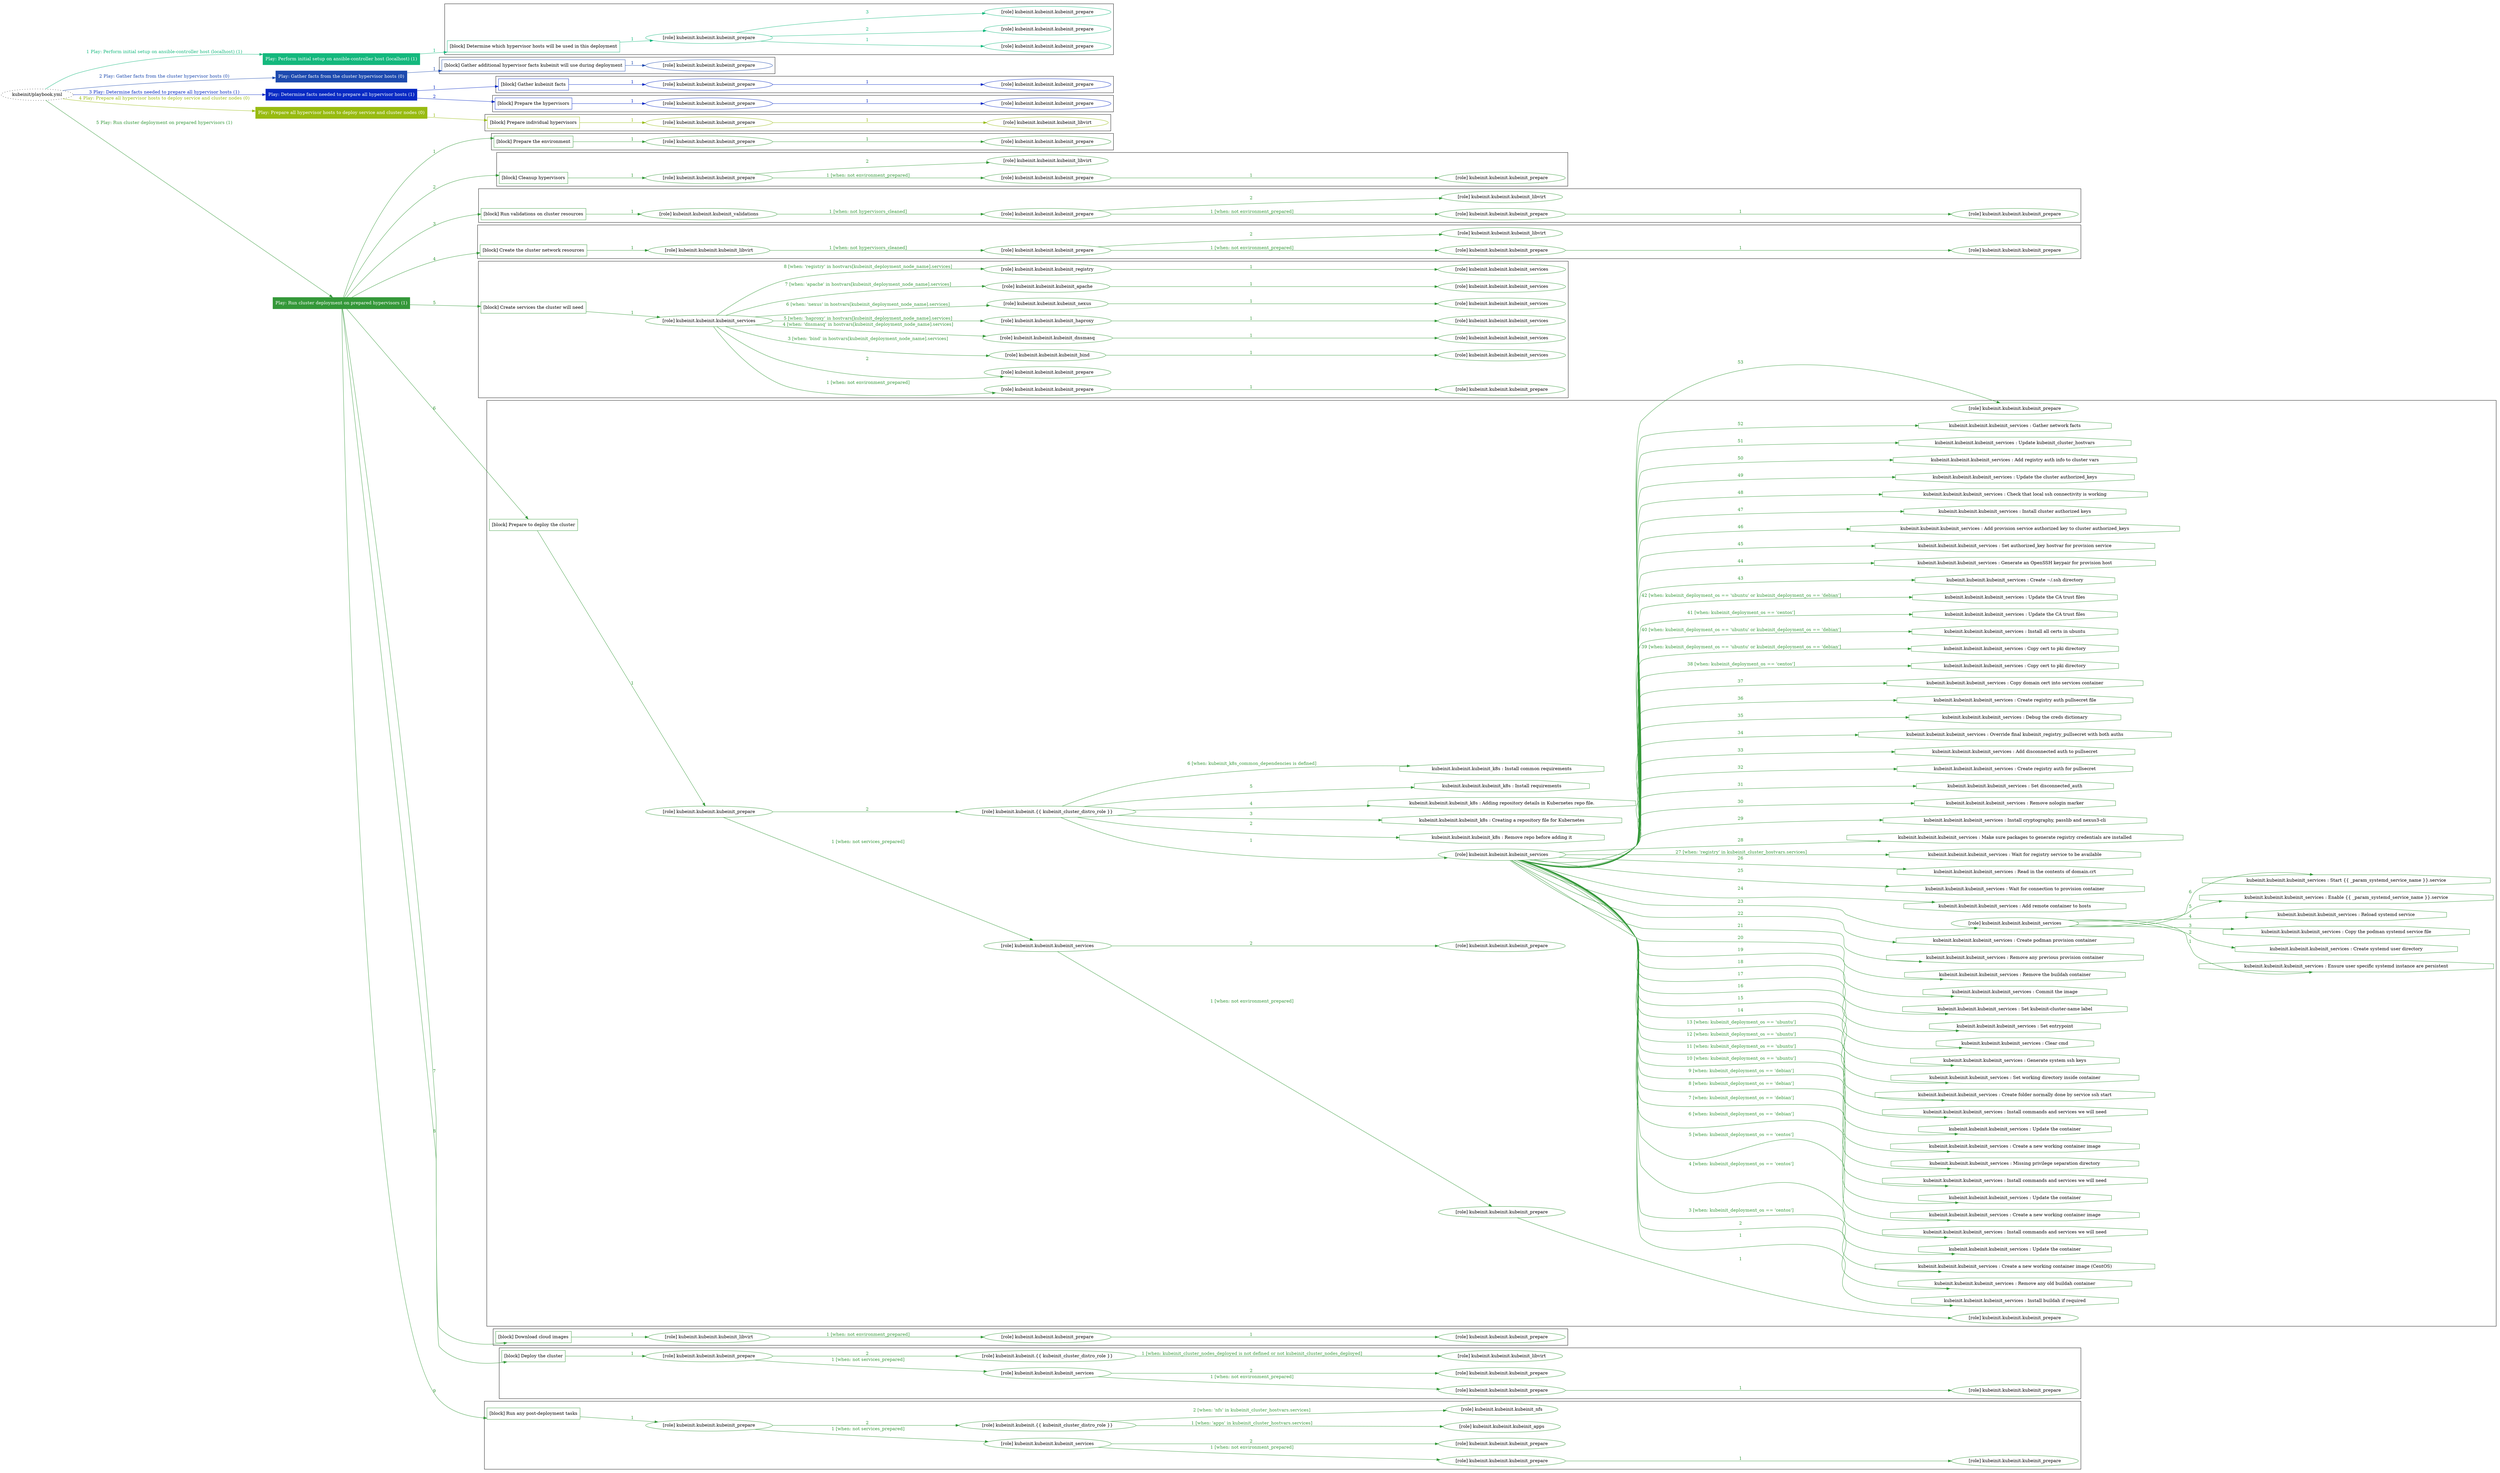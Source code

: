 digraph {
	graph [concentrate=true ordering=in rankdir=LR ratio=fill]
	edge [esep=5 sep=10]
	"kubeinit/playbook.yml" [URL="/home/runner/work/kubeinit/kubeinit/kubeinit/playbook.yml" id=playbook_78b583fc style=dotted]
	"kubeinit/playbook.yml" -> play_af476105 [label="1 Play: Perform initial setup on ansible-controller host (localhost) (1)" color="#14b87d" fontcolor="#14b87d" id=edge_playbook_78b583fc_play_af476105 labeltooltip="1 Play: Perform initial setup on ansible-controller host (localhost) (1)" tooltip="1 Play: Perform initial setup on ansible-controller host (localhost) (1)"]
	subgraph "Play: Perform initial setup on ansible-controller host (localhost) (1)" {
		play_af476105 [label="Play: Perform initial setup on ansible-controller host (localhost) (1)" URL="/home/runner/work/kubeinit/kubeinit/kubeinit/playbook.yml" color="#14b87d" fontcolor="#ffffff" id=play_af476105 shape=box style=filled tooltip=localhost]
		play_af476105 -> block_e4fe5cea [label=1 color="#14b87d" fontcolor="#14b87d" id=edge_1_play_af476105_block_e4fe5cea labeltooltip=1 tooltip=1]
		subgraph cluster_block_e4fe5cea {
			block_e4fe5cea [label="[block] Determine which hypervisor hosts will be used in this deployment" URL="/home/runner/work/kubeinit/kubeinit/kubeinit/playbook.yml" color="#14b87d" id=block_e4fe5cea labeltooltip="Determine which hypervisor hosts will be used in this deployment" shape=box tooltip="Determine which hypervisor hosts will be used in this deployment"]
			block_e4fe5cea -> role_c5af004e [label="1 " color="#14b87d" fontcolor="#14b87d" id=edge_1_block_e4fe5cea_role_c5af004e labeltooltip="1 " tooltip="1 "]
			subgraph "kubeinit.kubeinit.kubeinit_prepare" {
				role_c5af004e [label="[role] kubeinit.kubeinit.kubeinit_prepare" URL="/home/runner/work/kubeinit/kubeinit/kubeinit/playbook.yml" color="#14b87d" id=role_c5af004e tooltip="kubeinit.kubeinit.kubeinit_prepare"]
				role_c5af004e -> role_5595fc95 [label="1 " color="#14b87d" fontcolor="#14b87d" id=edge_1_role_c5af004e_role_5595fc95 labeltooltip="1 " tooltip="1 "]
				subgraph "kubeinit.kubeinit.kubeinit_prepare" {
					role_5595fc95 [label="[role] kubeinit.kubeinit.kubeinit_prepare" URL="/home/runner/.ansible/collections/ansible_collections/kubeinit/kubeinit/roles/kubeinit_prepare/tasks/build_hypervisors_group.yml" color="#14b87d" id=role_5595fc95 tooltip="kubeinit.kubeinit.kubeinit_prepare"]
				}
				role_c5af004e -> role_3a4bcacc [label="2 " color="#14b87d" fontcolor="#14b87d" id=edge_2_role_c5af004e_role_3a4bcacc labeltooltip="2 " tooltip="2 "]
				subgraph "kubeinit.kubeinit.kubeinit_prepare" {
					role_3a4bcacc [label="[role] kubeinit.kubeinit.kubeinit_prepare" URL="/home/runner/.ansible/collections/ansible_collections/kubeinit/kubeinit/roles/kubeinit_prepare/tasks/build_hypervisors_group.yml" color="#14b87d" id=role_3a4bcacc tooltip="kubeinit.kubeinit.kubeinit_prepare"]
				}
				role_c5af004e -> role_74abce99 [label="3 " color="#14b87d" fontcolor="#14b87d" id=edge_3_role_c5af004e_role_74abce99 labeltooltip="3 " tooltip="3 "]
				subgraph "kubeinit.kubeinit.kubeinit_prepare" {
					role_74abce99 [label="[role] kubeinit.kubeinit.kubeinit_prepare" URL="/home/runner/.ansible/collections/ansible_collections/kubeinit/kubeinit/roles/kubeinit_prepare/tasks/build_hypervisors_group.yml" color="#14b87d" id=role_74abce99 tooltip="kubeinit.kubeinit.kubeinit_prepare"]
				}
			}
		}
	}
	"kubeinit/playbook.yml" -> play_21498739 [label="2 Play: Gather facts from the cluster hypervisor hosts (0)" color="#1d4aaf" fontcolor="#1d4aaf" id=edge_playbook_78b583fc_play_21498739 labeltooltip="2 Play: Gather facts from the cluster hypervisor hosts (0)" tooltip="2 Play: Gather facts from the cluster hypervisor hosts (0)"]
	subgraph "Play: Gather facts from the cluster hypervisor hosts (0)" {
		play_21498739 [label="Play: Gather facts from the cluster hypervisor hosts (0)" URL="/home/runner/work/kubeinit/kubeinit/kubeinit/playbook.yml" color="#1d4aaf" fontcolor="#ffffff" id=play_21498739 shape=box style=filled tooltip="Play: Gather facts from the cluster hypervisor hosts (0)"]
		play_21498739 -> block_7191b20d [label=1 color="#1d4aaf" fontcolor="#1d4aaf" id=edge_1_play_21498739_block_7191b20d labeltooltip=1 tooltip=1]
		subgraph cluster_block_7191b20d {
			block_7191b20d [label="[block] Gather additional hypervisor facts kubeinit will use during deployment" URL="/home/runner/work/kubeinit/kubeinit/kubeinit/playbook.yml" color="#1d4aaf" id=block_7191b20d labeltooltip="Gather additional hypervisor facts kubeinit will use during deployment" shape=box tooltip="Gather additional hypervisor facts kubeinit will use during deployment"]
			block_7191b20d -> role_6bc9f5a8 [label="1 " color="#1d4aaf" fontcolor="#1d4aaf" id=edge_1_block_7191b20d_role_6bc9f5a8 labeltooltip="1 " tooltip="1 "]
			subgraph "kubeinit.kubeinit.kubeinit_prepare" {
				role_6bc9f5a8 [label="[role] kubeinit.kubeinit.kubeinit_prepare" URL="/home/runner/work/kubeinit/kubeinit/kubeinit/playbook.yml" color="#1d4aaf" id=role_6bc9f5a8 tooltip="kubeinit.kubeinit.kubeinit_prepare"]
			}
		}
	}
	"kubeinit/playbook.yml" -> play_d2d840e5 [label="3 Play: Determine facts needed to prepare all hypervisor hosts (1)" color="#082ac4" fontcolor="#082ac4" id=edge_playbook_78b583fc_play_d2d840e5 labeltooltip="3 Play: Determine facts needed to prepare all hypervisor hosts (1)" tooltip="3 Play: Determine facts needed to prepare all hypervisor hosts (1)"]
	subgraph "Play: Determine facts needed to prepare all hypervisor hosts (1)" {
		play_d2d840e5 [label="Play: Determine facts needed to prepare all hypervisor hosts (1)" URL="/home/runner/work/kubeinit/kubeinit/kubeinit/playbook.yml" color="#082ac4" fontcolor="#ffffff" id=play_d2d840e5 shape=box style=filled tooltip=localhost]
		play_d2d840e5 -> block_2efd4e96 [label=1 color="#082ac4" fontcolor="#082ac4" id=edge_1_play_d2d840e5_block_2efd4e96 labeltooltip=1 tooltip=1]
		subgraph cluster_block_2efd4e96 {
			block_2efd4e96 [label="[block] Gather kubeinit facts" URL="/home/runner/work/kubeinit/kubeinit/kubeinit/playbook.yml" color="#082ac4" id=block_2efd4e96 labeltooltip="Gather kubeinit facts" shape=box tooltip="Gather kubeinit facts"]
			block_2efd4e96 -> role_fd4474f4 [label="1 " color="#082ac4" fontcolor="#082ac4" id=edge_1_block_2efd4e96_role_fd4474f4 labeltooltip="1 " tooltip="1 "]
			subgraph "kubeinit.kubeinit.kubeinit_prepare" {
				role_fd4474f4 [label="[role] kubeinit.kubeinit.kubeinit_prepare" URL="/home/runner/work/kubeinit/kubeinit/kubeinit/playbook.yml" color="#082ac4" id=role_fd4474f4 tooltip="kubeinit.kubeinit.kubeinit_prepare"]
				role_fd4474f4 -> role_8c588b17 [label="1 " color="#082ac4" fontcolor="#082ac4" id=edge_1_role_fd4474f4_role_8c588b17 labeltooltip="1 " tooltip="1 "]
				subgraph "kubeinit.kubeinit.kubeinit_prepare" {
					role_8c588b17 [label="[role] kubeinit.kubeinit.kubeinit_prepare" URL="/home/runner/.ansible/collections/ansible_collections/kubeinit/kubeinit/roles/kubeinit_prepare/tasks/gather_kubeinit_facts.yml" color="#082ac4" id=role_8c588b17 tooltip="kubeinit.kubeinit.kubeinit_prepare"]
				}
			}
		}
		play_d2d840e5 -> block_fc552608 [label=2 color="#082ac4" fontcolor="#082ac4" id=edge_2_play_d2d840e5_block_fc552608 labeltooltip=2 tooltip=2]
		subgraph cluster_block_fc552608 {
			block_fc552608 [label="[block] Prepare the hypervisors" URL="/home/runner/work/kubeinit/kubeinit/kubeinit/playbook.yml" color="#082ac4" id=block_fc552608 labeltooltip="Prepare the hypervisors" shape=box tooltip="Prepare the hypervisors"]
			block_fc552608 -> role_2dad9b01 [label="1 " color="#082ac4" fontcolor="#082ac4" id=edge_1_block_fc552608_role_2dad9b01 labeltooltip="1 " tooltip="1 "]
			subgraph "kubeinit.kubeinit.kubeinit_prepare" {
				role_2dad9b01 [label="[role] kubeinit.kubeinit.kubeinit_prepare" URL="/home/runner/work/kubeinit/kubeinit/kubeinit/playbook.yml" color="#082ac4" id=role_2dad9b01 tooltip="kubeinit.kubeinit.kubeinit_prepare"]
				role_2dad9b01 -> role_33b4acbc [label="1 " color="#082ac4" fontcolor="#082ac4" id=edge_1_role_2dad9b01_role_33b4acbc labeltooltip="1 " tooltip="1 "]
				subgraph "kubeinit.kubeinit.kubeinit_prepare" {
					role_33b4acbc [label="[role] kubeinit.kubeinit.kubeinit_prepare" URL="/home/runner/.ansible/collections/ansible_collections/kubeinit/kubeinit/roles/kubeinit_prepare/tasks/gather_kubeinit_facts.yml" color="#082ac4" id=role_33b4acbc tooltip="kubeinit.kubeinit.kubeinit_prepare"]
				}
			}
		}
	}
	"kubeinit/playbook.yml" -> play_bdc883e5 [label="4 Play: Prepare all hypervisor hosts to deploy service and cluster nodes (0)" color="#98bb11" fontcolor="#98bb11" id=edge_playbook_78b583fc_play_bdc883e5 labeltooltip="4 Play: Prepare all hypervisor hosts to deploy service and cluster nodes (0)" tooltip="4 Play: Prepare all hypervisor hosts to deploy service and cluster nodes (0)"]
	subgraph "Play: Prepare all hypervisor hosts to deploy service and cluster nodes (0)" {
		play_bdc883e5 [label="Play: Prepare all hypervisor hosts to deploy service and cluster nodes (0)" URL="/home/runner/work/kubeinit/kubeinit/kubeinit/playbook.yml" color="#98bb11" fontcolor="#ffffff" id=play_bdc883e5 shape=box style=filled tooltip="Play: Prepare all hypervisor hosts to deploy service and cluster nodes (0)"]
		play_bdc883e5 -> block_40c906ef [label=1 color="#98bb11" fontcolor="#98bb11" id=edge_1_play_bdc883e5_block_40c906ef labeltooltip=1 tooltip=1]
		subgraph cluster_block_40c906ef {
			block_40c906ef [label="[block] Prepare individual hypervisors" URL="/home/runner/work/kubeinit/kubeinit/kubeinit/playbook.yml" color="#98bb11" id=block_40c906ef labeltooltip="Prepare individual hypervisors" shape=box tooltip="Prepare individual hypervisors"]
			block_40c906ef -> role_8af9f477 [label="1 " color="#98bb11" fontcolor="#98bb11" id=edge_1_block_40c906ef_role_8af9f477 labeltooltip="1 " tooltip="1 "]
			subgraph "kubeinit.kubeinit.kubeinit_prepare" {
				role_8af9f477 [label="[role] kubeinit.kubeinit.kubeinit_prepare" URL="/home/runner/work/kubeinit/kubeinit/kubeinit/playbook.yml" color="#98bb11" id=role_8af9f477 tooltip="kubeinit.kubeinit.kubeinit_prepare"]
				role_8af9f477 -> role_daf575c7 [label="1 " color="#98bb11" fontcolor="#98bb11" id=edge_1_role_8af9f477_role_daf575c7 labeltooltip="1 " tooltip="1 "]
				subgraph "kubeinit.kubeinit.kubeinit_libvirt" {
					role_daf575c7 [label="[role] kubeinit.kubeinit.kubeinit_libvirt" URL="/home/runner/.ansible/collections/ansible_collections/kubeinit/kubeinit/roles/kubeinit_prepare/tasks/prepare_hypervisor.yml" color="#98bb11" id=role_daf575c7 tooltip="kubeinit.kubeinit.kubeinit_libvirt"]
				}
			}
		}
	}
	"kubeinit/playbook.yml" -> play_d5a81aab [label="5 Play: Run cluster deployment on prepared hypervisors (1)" color="#349839" fontcolor="#349839" id=edge_playbook_78b583fc_play_d5a81aab labeltooltip="5 Play: Run cluster deployment on prepared hypervisors (1)" tooltip="5 Play: Run cluster deployment on prepared hypervisors (1)"]
	subgraph "Play: Run cluster deployment on prepared hypervisors (1)" {
		play_d5a81aab [label="Play: Run cluster deployment on prepared hypervisors (1)" URL="/home/runner/work/kubeinit/kubeinit/kubeinit/playbook.yml" color="#349839" fontcolor="#ffffff" id=play_d5a81aab shape=box style=filled tooltip=localhost]
		play_d5a81aab -> block_f640863a [label=1 color="#349839" fontcolor="#349839" id=edge_1_play_d5a81aab_block_f640863a labeltooltip=1 tooltip=1]
		subgraph cluster_block_f640863a {
			block_f640863a [label="[block] Prepare the environment" URL="/home/runner/work/kubeinit/kubeinit/kubeinit/playbook.yml" color="#349839" id=block_f640863a labeltooltip="Prepare the environment" shape=box tooltip="Prepare the environment"]
			block_f640863a -> role_df81cc47 [label="1 " color="#349839" fontcolor="#349839" id=edge_1_block_f640863a_role_df81cc47 labeltooltip="1 " tooltip="1 "]
			subgraph "kubeinit.kubeinit.kubeinit_prepare" {
				role_df81cc47 [label="[role] kubeinit.kubeinit.kubeinit_prepare" URL="/home/runner/work/kubeinit/kubeinit/kubeinit/playbook.yml" color="#349839" id=role_df81cc47 tooltip="kubeinit.kubeinit.kubeinit_prepare"]
				role_df81cc47 -> role_643d7d36 [label="1 " color="#349839" fontcolor="#349839" id=edge_1_role_df81cc47_role_643d7d36 labeltooltip="1 " tooltip="1 "]
				subgraph "kubeinit.kubeinit.kubeinit_prepare" {
					role_643d7d36 [label="[role] kubeinit.kubeinit.kubeinit_prepare" URL="/home/runner/.ansible/collections/ansible_collections/kubeinit/kubeinit/roles/kubeinit_prepare/tasks/gather_kubeinit_facts.yml" color="#349839" id=role_643d7d36 tooltip="kubeinit.kubeinit.kubeinit_prepare"]
				}
			}
		}
		play_d5a81aab -> block_8bc2ab7b [label=2 color="#349839" fontcolor="#349839" id=edge_2_play_d5a81aab_block_8bc2ab7b labeltooltip=2 tooltip=2]
		subgraph cluster_block_8bc2ab7b {
			block_8bc2ab7b [label="[block] Cleanup hypervisors" URL="/home/runner/work/kubeinit/kubeinit/kubeinit/playbook.yml" color="#349839" id=block_8bc2ab7b labeltooltip="Cleanup hypervisors" shape=box tooltip="Cleanup hypervisors"]
			block_8bc2ab7b -> role_bdd9bc43 [label="1 " color="#349839" fontcolor="#349839" id=edge_1_block_8bc2ab7b_role_bdd9bc43 labeltooltip="1 " tooltip="1 "]
			subgraph "kubeinit.kubeinit.kubeinit_prepare" {
				role_bdd9bc43 [label="[role] kubeinit.kubeinit.kubeinit_prepare" URL="/home/runner/work/kubeinit/kubeinit/kubeinit/playbook.yml" color="#349839" id=role_bdd9bc43 tooltip="kubeinit.kubeinit.kubeinit_prepare"]
				role_bdd9bc43 -> role_a6e6d4c4 [label="1 [when: not environment_prepared]" color="#349839" fontcolor="#349839" id=edge_1_role_bdd9bc43_role_a6e6d4c4 labeltooltip="1 [when: not environment_prepared]" tooltip="1 [when: not environment_prepared]"]
				subgraph "kubeinit.kubeinit.kubeinit_prepare" {
					role_a6e6d4c4 [label="[role] kubeinit.kubeinit.kubeinit_prepare" URL="/home/runner/.ansible/collections/ansible_collections/kubeinit/kubeinit/roles/kubeinit_prepare/tasks/cleanup_hypervisors.yml" color="#349839" id=role_a6e6d4c4 tooltip="kubeinit.kubeinit.kubeinit_prepare"]
					role_a6e6d4c4 -> role_ce54a1c7 [label="1 " color="#349839" fontcolor="#349839" id=edge_1_role_a6e6d4c4_role_ce54a1c7 labeltooltip="1 " tooltip="1 "]
					subgraph "kubeinit.kubeinit.kubeinit_prepare" {
						role_ce54a1c7 [label="[role] kubeinit.kubeinit.kubeinit_prepare" URL="/home/runner/.ansible/collections/ansible_collections/kubeinit/kubeinit/roles/kubeinit_prepare/tasks/gather_kubeinit_facts.yml" color="#349839" id=role_ce54a1c7 tooltip="kubeinit.kubeinit.kubeinit_prepare"]
					}
				}
				role_bdd9bc43 -> role_aa1331d2 [label="2 " color="#349839" fontcolor="#349839" id=edge_2_role_bdd9bc43_role_aa1331d2 labeltooltip="2 " tooltip="2 "]
				subgraph "kubeinit.kubeinit.kubeinit_libvirt" {
					role_aa1331d2 [label="[role] kubeinit.kubeinit.kubeinit_libvirt" URL="/home/runner/.ansible/collections/ansible_collections/kubeinit/kubeinit/roles/kubeinit_prepare/tasks/cleanup_hypervisors.yml" color="#349839" id=role_aa1331d2 tooltip="kubeinit.kubeinit.kubeinit_libvirt"]
				}
			}
		}
		play_d5a81aab -> block_547cae61 [label=3 color="#349839" fontcolor="#349839" id=edge_3_play_d5a81aab_block_547cae61 labeltooltip=3 tooltip=3]
		subgraph cluster_block_547cae61 {
			block_547cae61 [label="[block] Run validations on cluster resources" URL="/home/runner/work/kubeinit/kubeinit/kubeinit/playbook.yml" color="#349839" id=block_547cae61 labeltooltip="Run validations on cluster resources" shape=box tooltip="Run validations on cluster resources"]
			block_547cae61 -> role_5bda5dca [label="1 " color="#349839" fontcolor="#349839" id=edge_1_block_547cae61_role_5bda5dca labeltooltip="1 " tooltip="1 "]
			subgraph "kubeinit.kubeinit.kubeinit_validations" {
				role_5bda5dca [label="[role] kubeinit.kubeinit.kubeinit_validations" URL="/home/runner/work/kubeinit/kubeinit/kubeinit/playbook.yml" color="#349839" id=role_5bda5dca tooltip="kubeinit.kubeinit.kubeinit_validations"]
				role_5bda5dca -> role_18a9fb62 [label="1 [when: not hypervisors_cleaned]" color="#349839" fontcolor="#349839" id=edge_1_role_5bda5dca_role_18a9fb62 labeltooltip="1 [when: not hypervisors_cleaned]" tooltip="1 [when: not hypervisors_cleaned]"]
				subgraph "kubeinit.kubeinit.kubeinit_prepare" {
					role_18a9fb62 [label="[role] kubeinit.kubeinit.kubeinit_prepare" URL="/home/runner/.ansible/collections/ansible_collections/kubeinit/kubeinit/roles/kubeinit_validations/tasks/main.yml" color="#349839" id=role_18a9fb62 tooltip="kubeinit.kubeinit.kubeinit_prepare"]
					role_18a9fb62 -> role_4e7ad84d [label="1 [when: not environment_prepared]" color="#349839" fontcolor="#349839" id=edge_1_role_18a9fb62_role_4e7ad84d labeltooltip="1 [when: not environment_prepared]" tooltip="1 [when: not environment_prepared]"]
					subgraph "kubeinit.kubeinit.kubeinit_prepare" {
						role_4e7ad84d [label="[role] kubeinit.kubeinit.kubeinit_prepare" URL="/home/runner/.ansible/collections/ansible_collections/kubeinit/kubeinit/roles/kubeinit_prepare/tasks/cleanup_hypervisors.yml" color="#349839" id=role_4e7ad84d tooltip="kubeinit.kubeinit.kubeinit_prepare"]
						role_4e7ad84d -> role_42451f94 [label="1 " color="#349839" fontcolor="#349839" id=edge_1_role_4e7ad84d_role_42451f94 labeltooltip="1 " tooltip="1 "]
						subgraph "kubeinit.kubeinit.kubeinit_prepare" {
							role_42451f94 [label="[role] kubeinit.kubeinit.kubeinit_prepare" URL="/home/runner/.ansible/collections/ansible_collections/kubeinit/kubeinit/roles/kubeinit_prepare/tasks/gather_kubeinit_facts.yml" color="#349839" id=role_42451f94 tooltip="kubeinit.kubeinit.kubeinit_prepare"]
						}
					}
					role_18a9fb62 -> role_c89e038d [label="2 " color="#349839" fontcolor="#349839" id=edge_2_role_18a9fb62_role_c89e038d labeltooltip="2 " tooltip="2 "]
					subgraph "kubeinit.kubeinit.kubeinit_libvirt" {
						role_c89e038d [label="[role] kubeinit.kubeinit.kubeinit_libvirt" URL="/home/runner/.ansible/collections/ansible_collections/kubeinit/kubeinit/roles/kubeinit_prepare/tasks/cleanup_hypervisors.yml" color="#349839" id=role_c89e038d tooltip="kubeinit.kubeinit.kubeinit_libvirt"]
					}
				}
			}
		}
		play_d5a81aab -> block_e9e8bf2c [label=4 color="#349839" fontcolor="#349839" id=edge_4_play_d5a81aab_block_e9e8bf2c labeltooltip=4 tooltip=4]
		subgraph cluster_block_e9e8bf2c {
			block_e9e8bf2c [label="[block] Create the cluster network resources" URL="/home/runner/work/kubeinit/kubeinit/kubeinit/playbook.yml" color="#349839" id=block_e9e8bf2c labeltooltip="Create the cluster network resources" shape=box tooltip="Create the cluster network resources"]
			block_e9e8bf2c -> role_b9a65abf [label="1 " color="#349839" fontcolor="#349839" id=edge_1_block_e9e8bf2c_role_b9a65abf labeltooltip="1 " tooltip="1 "]
			subgraph "kubeinit.kubeinit.kubeinit_libvirt" {
				role_b9a65abf [label="[role] kubeinit.kubeinit.kubeinit_libvirt" URL="/home/runner/work/kubeinit/kubeinit/kubeinit/playbook.yml" color="#349839" id=role_b9a65abf tooltip="kubeinit.kubeinit.kubeinit_libvirt"]
				role_b9a65abf -> role_c70f1fea [label="1 [when: not hypervisors_cleaned]" color="#349839" fontcolor="#349839" id=edge_1_role_b9a65abf_role_c70f1fea labeltooltip="1 [when: not hypervisors_cleaned]" tooltip="1 [when: not hypervisors_cleaned]"]
				subgraph "kubeinit.kubeinit.kubeinit_prepare" {
					role_c70f1fea [label="[role] kubeinit.kubeinit.kubeinit_prepare" URL="/home/runner/.ansible/collections/ansible_collections/kubeinit/kubeinit/roles/kubeinit_libvirt/tasks/create_network.yml" color="#349839" id=role_c70f1fea tooltip="kubeinit.kubeinit.kubeinit_prepare"]
					role_c70f1fea -> role_96e5659f [label="1 [when: not environment_prepared]" color="#349839" fontcolor="#349839" id=edge_1_role_c70f1fea_role_96e5659f labeltooltip="1 [when: not environment_prepared]" tooltip="1 [when: not environment_prepared]"]
					subgraph "kubeinit.kubeinit.kubeinit_prepare" {
						role_96e5659f [label="[role] kubeinit.kubeinit.kubeinit_prepare" URL="/home/runner/.ansible/collections/ansible_collections/kubeinit/kubeinit/roles/kubeinit_prepare/tasks/cleanup_hypervisors.yml" color="#349839" id=role_96e5659f tooltip="kubeinit.kubeinit.kubeinit_prepare"]
						role_96e5659f -> role_3ffadc09 [label="1 " color="#349839" fontcolor="#349839" id=edge_1_role_96e5659f_role_3ffadc09 labeltooltip="1 " tooltip="1 "]
						subgraph "kubeinit.kubeinit.kubeinit_prepare" {
							role_3ffadc09 [label="[role] kubeinit.kubeinit.kubeinit_prepare" URL="/home/runner/.ansible/collections/ansible_collections/kubeinit/kubeinit/roles/kubeinit_prepare/tasks/gather_kubeinit_facts.yml" color="#349839" id=role_3ffadc09 tooltip="kubeinit.kubeinit.kubeinit_prepare"]
						}
					}
					role_c70f1fea -> role_21fd9d85 [label="2 " color="#349839" fontcolor="#349839" id=edge_2_role_c70f1fea_role_21fd9d85 labeltooltip="2 " tooltip="2 "]
					subgraph "kubeinit.kubeinit.kubeinit_libvirt" {
						role_21fd9d85 [label="[role] kubeinit.kubeinit.kubeinit_libvirt" URL="/home/runner/.ansible/collections/ansible_collections/kubeinit/kubeinit/roles/kubeinit_prepare/tasks/cleanup_hypervisors.yml" color="#349839" id=role_21fd9d85 tooltip="kubeinit.kubeinit.kubeinit_libvirt"]
					}
				}
			}
		}
		play_d5a81aab -> block_0b497a58 [label=5 color="#349839" fontcolor="#349839" id=edge_5_play_d5a81aab_block_0b497a58 labeltooltip=5 tooltip=5]
		subgraph cluster_block_0b497a58 {
			block_0b497a58 [label="[block] Create services the cluster will need" URL="/home/runner/work/kubeinit/kubeinit/kubeinit/playbook.yml" color="#349839" id=block_0b497a58 labeltooltip="Create services the cluster will need" shape=box tooltip="Create services the cluster will need"]
			block_0b497a58 -> role_1df64344 [label="1 " color="#349839" fontcolor="#349839" id=edge_1_block_0b497a58_role_1df64344 labeltooltip="1 " tooltip="1 "]
			subgraph "kubeinit.kubeinit.kubeinit_services" {
				role_1df64344 [label="[role] kubeinit.kubeinit.kubeinit_services" URL="/home/runner/work/kubeinit/kubeinit/kubeinit/playbook.yml" color="#349839" id=role_1df64344 tooltip="kubeinit.kubeinit.kubeinit_services"]
				role_1df64344 -> role_22ba40d8 [label="1 [when: not environment_prepared]" color="#349839" fontcolor="#349839" id=edge_1_role_1df64344_role_22ba40d8 labeltooltip="1 [when: not environment_prepared]" tooltip="1 [when: not environment_prepared]"]
				subgraph "kubeinit.kubeinit.kubeinit_prepare" {
					role_22ba40d8 [label="[role] kubeinit.kubeinit.kubeinit_prepare" URL="/home/runner/.ansible/collections/ansible_collections/kubeinit/kubeinit/roles/kubeinit_services/tasks/main.yml" color="#349839" id=role_22ba40d8 tooltip="kubeinit.kubeinit.kubeinit_prepare"]
					role_22ba40d8 -> role_ad5c657d [label="1 " color="#349839" fontcolor="#349839" id=edge_1_role_22ba40d8_role_ad5c657d labeltooltip="1 " tooltip="1 "]
					subgraph "kubeinit.kubeinit.kubeinit_prepare" {
						role_ad5c657d [label="[role] kubeinit.kubeinit.kubeinit_prepare" URL="/home/runner/.ansible/collections/ansible_collections/kubeinit/kubeinit/roles/kubeinit_prepare/tasks/gather_kubeinit_facts.yml" color="#349839" id=role_ad5c657d tooltip="kubeinit.kubeinit.kubeinit_prepare"]
					}
				}
				role_1df64344 -> role_51004cd7 [label="2 " color="#349839" fontcolor="#349839" id=edge_2_role_1df64344_role_51004cd7 labeltooltip="2 " tooltip="2 "]
				subgraph "kubeinit.kubeinit.kubeinit_prepare" {
					role_51004cd7 [label="[role] kubeinit.kubeinit.kubeinit_prepare" URL="/home/runner/.ansible/collections/ansible_collections/kubeinit/kubeinit/roles/kubeinit_services/tasks/00_create_service_pod.yml" color="#349839" id=role_51004cd7 tooltip="kubeinit.kubeinit.kubeinit_prepare"]
				}
				role_1df64344 -> role_3a28aa94 [label="3 [when: 'bind' in hostvars[kubeinit_deployment_node_name].services]" color="#349839" fontcolor="#349839" id=edge_3_role_1df64344_role_3a28aa94 labeltooltip="3 [when: 'bind' in hostvars[kubeinit_deployment_node_name].services]" tooltip="3 [when: 'bind' in hostvars[kubeinit_deployment_node_name].services]"]
				subgraph "kubeinit.kubeinit.kubeinit_bind" {
					role_3a28aa94 [label="[role] kubeinit.kubeinit.kubeinit_bind" URL="/home/runner/.ansible/collections/ansible_collections/kubeinit/kubeinit/roles/kubeinit_services/tasks/start_services_containers.yml" color="#349839" id=role_3a28aa94 tooltip="kubeinit.kubeinit.kubeinit_bind"]
					role_3a28aa94 -> role_27f900b6 [label="1 " color="#349839" fontcolor="#349839" id=edge_1_role_3a28aa94_role_27f900b6 labeltooltip="1 " tooltip="1 "]
					subgraph "kubeinit.kubeinit.kubeinit_services" {
						role_27f900b6 [label="[role] kubeinit.kubeinit.kubeinit_services" URL="/home/runner/.ansible/collections/ansible_collections/kubeinit/kubeinit/roles/kubeinit_bind/tasks/main.yml" color="#349839" id=role_27f900b6 tooltip="kubeinit.kubeinit.kubeinit_services"]
					}
				}
				role_1df64344 -> role_75a44a74 [label="4 [when: 'dnsmasq' in hostvars[kubeinit_deployment_node_name].services]" color="#349839" fontcolor="#349839" id=edge_4_role_1df64344_role_75a44a74 labeltooltip="4 [when: 'dnsmasq' in hostvars[kubeinit_deployment_node_name].services]" tooltip="4 [when: 'dnsmasq' in hostvars[kubeinit_deployment_node_name].services]"]
				subgraph "kubeinit.kubeinit.kubeinit_dnsmasq" {
					role_75a44a74 [label="[role] kubeinit.kubeinit.kubeinit_dnsmasq" URL="/home/runner/.ansible/collections/ansible_collections/kubeinit/kubeinit/roles/kubeinit_services/tasks/start_services_containers.yml" color="#349839" id=role_75a44a74 tooltip="kubeinit.kubeinit.kubeinit_dnsmasq"]
					role_75a44a74 -> role_760c72f7 [label="1 " color="#349839" fontcolor="#349839" id=edge_1_role_75a44a74_role_760c72f7 labeltooltip="1 " tooltip="1 "]
					subgraph "kubeinit.kubeinit.kubeinit_services" {
						role_760c72f7 [label="[role] kubeinit.kubeinit.kubeinit_services" URL="/home/runner/.ansible/collections/ansible_collections/kubeinit/kubeinit/roles/kubeinit_dnsmasq/tasks/main.yml" color="#349839" id=role_760c72f7 tooltip="kubeinit.kubeinit.kubeinit_services"]
					}
				}
				role_1df64344 -> role_e10611e1 [label="5 [when: 'haproxy' in hostvars[kubeinit_deployment_node_name].services]" color="#349839" fontcolor="#349839" id=edge_5_role_1df64344_role_e10611e1 labeltooltip="5 [when: 'haproxy' in hostvars[kubeinit_deployment_node_name].services]" tooltip="5 [when: 'haproxy' in hostvars[kubeinit_deployment_node_name].services]"]
				subgraph "kubeinit.kubeinit.kubeinit_haproxy" {
					role_e10611e1 [label="[role] kubeinit.kubeinit.kubeinit_haproxy" URL="/home/runner/.ansible/collections/ansible_collections/kubeinit/kubeinit/roles/kubeinit_services/tasks/start_services_containers.yml" color="#349839" id=role_e10611e1 tooltip="kubeinit.kubeinit.kubeinit_haproxy"]
					role_e10611e1 -> role_febd1ad6 [label="1 " color="#349839" fontcolor="#349839" id=edge_1_role_e10611e1_role_febd1ad6 labeltooltip="1 " tooltip="1 "]
					subgraph "kubeinit.kubeinit.kubeinit_services" {
						role_febd1ad6 [label="[role] kubeinit.kubeinit.kubeinit_services" URL="/home/runner/.ansible/collections/ansible_collections/kubeinit/kubeinit/roles/kubeinit_haproxy/tasks/main.yml" color="#349839" id=role_febd1ad6 tooltip="kubeinit.kubeinit.kubeinit_services"]
					}
				}
				role_1df64344 -> role_03e2ed3d [label="6 [when: 'nexus' in hostvars[kubeinit_deployment_node_name].services]" color="#349839" fontcolor="#349839" id=edge_6_role_1df64344_role_03e2ed3d labeltooltip="6 [when: 'nexus' in hostvars[kubeinit_deployment_node_name].services]" tooltip="6 [when: 'nexus' in hostvars[kubeinit_deployment_node_name].services]"]
				subgraph "kubeinit.kubeinit.kubeinit_nexus" {
					role_03e2ed3d [label="[role] kubeinit.kubeinit.kubeinit_nexus" URL="/home/runner/.ansible/collections/ansible_collections/kubeinit/kubeinit/roles/kubeinit_services/tasks/start_services_containers.yml" color="#349839" id=role_03e2ed3d tooltip="kubeinit.kubeinit.kubeinit_nexus"]
					role_03e2ed3d -> role_cd7c14fe [label="1 " color="#349839" fontcolor="#349839" id=edge_1_role_03e2ed3d_role_cd7c14fe labeltooltip="1 " tooltip="1 "]
					subgraph "kubeinit.kubeinit.kubeinit_services" {
						role_cd7c14fe [label="[role] kubeinit.kubeinit.kubeinit_services" URL="/home/runner/.ansible/collections/ansible_collections/kubeinit/kubeinit/roles/kubeinit_nexus/tasks/main.yml" color="#349839" id=role_cd7c14fe tooltip="kubeinit.kubeinit.kubeinit_services"]
					}
				}
				role_1df64344 -> role_84ae2ea5 [label="7 [when: 'apache' in hostvars[kubeinit_deployment_node_name].services]" color="#349839" fontcolor="#349839" id=edge_7_role_1df64344_role_84ae2ea5 labeltooltip="7 [when: 'apache' in hostvars[kubeinit_deployment_node_name].services]" tooltip="7 [when: 'apache' in hostvars[kubeinit_deployment_node_name].services]"]
				subgraph "kubeinit.kubeinit.kubeinit_apache" {
					role_84ae2ea5 [label="[role] kubeinit.kubeinit.kubeinit_apache" URL="/home/runner/.ansible/collections/ansible_collections/kubeinit/kubeinit/roles/kubeinit_services/tasks/start_services_containers.yml" color="#349839" id=role_84ae2ea5 tooltip="kubeinit.kubeinit.kubeinit_apache"]
					role_84ae2ea5 -> role_34bc524f [label="1 " color="#349839" fontcolor="#349839" id=edge_1_role_84ae2ea5_role_34bc524f labeltooltip="1 " tooltip="1 "]
					subgraph "kubeinit.kubeinit.kubeinit_services" {
						role_34bc524f [label="[role] kubeinit.kubeinit.kubeinit_services" URL="/home/runner/.ansible/collections/ansible_collections/kubeinit/kubeinit/roles/kubeinit_apache/tasks/main.yml" color="#349839" id=role_34bc524f tooltip="kubeinit.kubeinit.kubeinit_services"]
					}
				}
				role_1df64344 -> role_ef7918a1 [label="8 [when: 'registry' in hostvars[kubeinit_deployment_node_name].services]" color="#349839" fontcolor="#349839" id=edge_8_role_1df64344_role_ef7918a1 labeltooltip="8 [when: 'registry' in hostvars[kubeinit_deployment_node_name].services]" tooltip="8 [when: 'registry' in hostvars[kubeinit_deployment_node_name].services]"]
				subgraph "kubeinit.kubeinit.kubeinit_registry" {
					role_ef7918a1 [label="[role] kubeinit.kubeinit.kubeinit_registry" URL="/home/runner/.ansible/collections/ansible_collections/kubeinit/kubeinit/roles/kubeinit_services/tasks/start_services_containers.yml" color="#349839" id=role_ef7918a1 tooltip="kubeinit.kubeinit.kubeinit_registry"]
					role_ef7918a1 -> role_79deb142 [label="1 " color="#349839" fontcolor="#349839" id=edge_1_role_ef7918a1_role_79deb142 labeltooltip="1 " tooltip="1 "]
					subgraph "kubeinit.kubeinit.kubeinit_services" {
						role_79deb142 [label="[role] kubeinit.kubeinit.kubeinit_services" URL="/home/runner/.ansible/collections/ansible_collections/kubeinit/kubeinit/roles/kubeinit_registry/tasks/main.yml" color="#349839" id=role_79deb142 tooltip="kubeinit.kubeinit.kubeinit_services"]
					}
				}
			}
		}
		play_d5a81aab -> block_ab86b9c5 [label=6 color="#349839" fontcolor="#349839" id=edge_6_play_d5a81aab_block_ab86b9c5 labeltooltip=6 tooltip=6]
		subgraph cluster_block_ab86b9c5 {
			block_ab86b9c5 [label="[block] Prepare to deploy the cluster" URL="/home/runner/work/kubeinit/kubeinit/kubeinit/playbook.yml" color="#349839" id=block_ab86b9c5 labeltooltip="Prepare to deploy the cluster" shape=box tooltip="Prepare to deploy the cluster"]
			block_ab86b9c5 -> role_3b88baf6 [label="1 " color="#349839" fontcolor="#349839" id=edge_1_block_ab86b9c5_role_3b88baf6 labeltooltip="1 " tooltip="1 "]
			subgraph "kubeinit.kubeinit.kubeinit_prepare" {
				role_3b88baf6 [label="[role] kubeinit.kubeinit.kubeinit_prepare" URL="/home/runner/work/kubeinit/kubeinit/kubeinit/playbook.yml" color="#349839" id=role_3b88baf6 tooltip="kubeinit.kubeinit.kubeinit_prepare"]
				role_3b88baf6 -> role_4398f0c3 [label="1 [when: not services_prepared]" color="#349839" fontcolor="#349839" id=edge_1_role_3b88baf6_role_4398f0c3 labeltooltip="1 [when: not services_prepared]" tooltip="1 [when: not services_prepared]"]
				subgraph "kubeinit.kubeinit.kubeinit_services" {
					role_4398f0c3 [label="[role] kubeinit.kubeinit.kubeinit_services" URL="/home/runner/.ansible/collections/ansible_collections/kubeinit/kubeinit/roles/kubeinit_prepare/tasks/prepare_cluster.yml" color="#349839" id=role_4398f0c3 tooltip="kubeinit.kubeinit.kubeinit_services"]
					role_4398f0c3 -> role_838c2c87 [label="1 [when: not environment_prepared]" color="#349839" fontcolor="#349839" id=edge_1_role_4398f0c3_role_838c2c87 labeltooltip="1 [when: not environment_prepared]" tooltip="1 [when: not environment_prepared]"]
					subgraph "kubeinit.kubeinit.kubeinit_prepare" {
						role_838c2c87 [label="[role] kubeinit.kubeinit.kubeinit_prepare" URL="/home/runner/.ansible/collections/ansible_collections/kubeinit/kubeinit/roles/kubeinit_services/tasks/prepare_services.yml" color="#349839" id=role_838c2c87 tooltip="kubeinit.kubeinit.kubeinit_prepare"]
						role_838c2c87 -> role_4eaa1e7f [label="1 " color="#349839" fontcolor="#349839" id=edge_1_role_838c2c87_role_4eaa1e7f labeltooltip="1 " tooltip="1 "]
						subgraph "kubeinit.kubeinit.kubeinit_prepare" {
							role_4eaa1e7f [label="[role] kubeinit.kubeinit.kubeinit_prepare" URL="/home/runner/.ansible/collections/ansible_collections/kubeinit/kubeinit/roles/kubeinit_prepare/tasks/gather_kubeinit_facts.yml" color="#349839" id=role_4eaa1e7f tooltip="kubeinit.kubeinit.kubeinit_prepare"]
						}
					}
					role_4398f0c3 -> role_c60c74de [label="2 " color="#349839" fontcolor="#349839" id=edge_2_role_4398f0c3_role_c60c74de labeltooltip="2 " tooltip="2 "]
					subgraph "kubeinit.kubeinit.kubeinit_prepare" {
						role_c60c74de [label="[role] kubeinit.kubeinit.kubeinit_prepare" URL="/home/runner/.ansible/collections/ansible_collections/kubeinit/kubeinit/roles/kubeinit_services/tasks/prepare_services.yml" color="#349839" id=role_c60c74de tooltip="kubeinit.kubeinit.kubeinit_prepare"]
					}
				}
				role_3b88baf6 -> role_201a577d [label="2 " color="#349839" fontcolor="#349839" id=edge_2_role_3b88baf6_role_201a577d labeltooltip="2 " tooltip="2 "]
				subgraph "kubeinit.kubeinit.{{ kubeinit_cluster_distro_role }}" {
					role_201a577d [label="[role] kubeinit.kubeinit.{{ kubeinit_cluster_distro_role }}" URL="/home/runner/.ansible/collections/ansible_collections/kubeinit/kubeinit/roles/kubeinit_prepare/tasks/prepare_cluster.yml" color="#349839" id=role_201a577d tooltip="kubeinit.kubeinit.{{ kubeinit_cluster_distro_role }}"]
					role_201a577d -> role_6cfacef0 [label="1 " color="#349839" fontcolor="#349839" id=edge_1_role_201a577d_role_6cfacef0 labeltooltip="1 " tooltip="1 "]
					subgraph "kubeinit.kubeinit.kubeinit_services" {
						role_6cfacef0 [label="[role] kubeinit.kubeinit.kubeinit_services" URL="/home/runner/.ansible/collections/ansible_collections/kubeinit/kubeinit/roles/kubeinit_k8s/tasks/prepare_cluster.yml" color="#349839" id=role_6cfacef0 tooltip="kubeinit.kubeinit.kubeinit_services"]
						task_15a861ce [label="kubeinit.kubeinit.kubeinit_services : Install buildah if required" URL="/home/runner/.ansible/collections/ansible_collections/kubeinit/kubeinit/roles/kubeinit_services/tasks/create_provision_container.yml" color="#349839" id=task_15a861ce shape=octagon tooltip="kubeinit.kubeinit.kubeinit_services : Install buildah if required"]
						role_6cfacef0 -> task_15a861ce [label="1 " color="#349839" fontcolor="#349839" id=edge_1_role_6cfacef0_task_15a861ce labeltooltip="1 " tooltip="1 "]
						task_03d9991f [label="kubeinit.kubeinit.kubeinit_services : Remove any old buildah container" URL="/home/runner/.ansible/collections/ansible_collections/kubeinit/kubeinit/roles/kubeinit_services/tasks/create_provision_container.yml" color="#349839" id=task_03d9991f shape=octagon tooltip="kubeinit.kubeinit.kubeinit_services : Remove any old buildah container"]
						role_6cfacef0 -> task_03d9991f [label="2 " color="#349839" fontcolor="#349839" id=edge_2_role_6cfacef0_task_03d9991f labeltooltip="2 " tooltip="2 "]
						task_379cfea3 [label="kubeinit.kubeinit.kubeinit_services : Create a new working container image (CentOS)" URL="/home/runner/.ansible/collections/ansible_collections/kubeinit/kubeinit/roles/kubeinit_services/tasks/create_provision_container.yml" color="#349839" id=task_379cfea3 shape=octagon tooltip="kubeinit.kubeinit.kubeinit_services : Create a new working container image (CentOS)"]
						role_6cfacef0 -> task_379cfea3 [label="3 [when: kubeinit_deployment_os == 'centos']" color="#349839" fontcolor="#349839" id=edge_3_role_6cfacef0_task_379cfea3 labeltooltip="3 [when: kubeinit_deployment_os == 'centos']" tooltip="3 [when: kubeinit_deployment_os == 'centos']"]
						task_204c9d2c [label="kubeinit.kubeinit.kubeinit_services : Update the container" URL="/home/runner/.ansible/collections/ansible_collections/kubeinit/kubeinit/roles/kubeinit_services/tasks/create_provision_container.yml" color="#349839" id=task_204c9d2c shape=octagon tooltip="kubeinit.kubeinit.kubeinit_services : Update the container"]
						role_6cfacef0 -> task_204c9d2c [label="4 [when: kubeinit_deployment_os == 'centos']" color="#349839" fontcolor="#349839" id=edge_4_role_6cfacef0_task_204c9d2c labeltooltip="4 [when: kubeinit_deployment_os == 'centos']" tooltip="4 [when: kubeinit_deployment_os == 'centos']"]
						task_88a42dbd [label="kubeinit.kubeinit.kubeinit_services : Install commands and services we will need" URL="/home/runner/.ansible/collections/ansible_collections/kubeinit/kubeinit/roles/kubeinit_services/tasks/create_provision_container.yml" color="#349839" id=task_88a42dbd shape=octagon tooltip="kubeinit.kubeinit.kubeinit_services : Install commands and services we will need"]
						role_6cfacef0 -> task_88a42dbd [label="5 [when: kubeinit_deployment_os == 'centos']" color="#349839" fontcolor="#349839" id=edge_5_role_6cfacef0_task_88a42dbd labeltooltip="5 [when: kubeinit_deployment_os == 'centos']" tooltip="5 [when: kubeinit_deployment_os == 'centos']"]
						task_83394af3 [label="kubeinit.kubeinit.kubeinit_services : Create a new working container image" URL="/home/runner/.ansible/collections/ansible_collections/kubeinit/kubeinit/roles/kubeinit_services/tasks/create_provision_container.yml" color="#349839" id=task_83394af3 shape=octagon tooltip="kubeinit.kubeinit.kubeinit_services : Create a new working container image"]
						role_6cfacef0 -> task_83394af3 [label="6 [when: kubeinit_deployment_os == 'debian']" color="#349839" fontcolor="#349839" id=edge_6_role_6cfacef0_task_83394af3 labeltooltip="6 [when: kubeinit_deployment_os == 'debian']" tooltip="6 [when: kubeinit_deployment_os == 'debian']"]
						task_3f004926 [label="kubeinit.kubeinit.kubeinit_services : Update the container" URL="/home/runner/.ansible/collections/ansible_collections/kubeinit/kubeinit/roles/kubeinit_services/tasks/create_provision_container.yml" color="#349839" id=task_3f004926 shape=octagon tooltip="kubeinit.kubeinit.kubeinit_services : Update the container"]
						role_6cfacef0 -> task_3f004926 [label="7 [when: kubeinit_deployment_os == 'debian']" color="#349839" fontcolor="#349839" id=edge_7_role_6cfacef0_task_3f004926 labeltooltip="7 [when: kubeinit_deployment_os == 'debian']" tooltip="7 [when: kubeinit_deployment_os == 'debian']"]
						task_c1e15381 [label="kubeinit.kubeinit.kubeinit_services : Install commands and services we will need" URL="/home/runner/.ansible/collections/ansible_collections/kubeinit/kubeinit/roles/kubeinit_services/tasks/create_provision_container.yml" color="#349839" id=task_c1e15381 shape=octagon tooltip="kubeinit.kubeinit.kubeinit_services : Install commands and services we will need"]
						role_6cfacef0 -> task_c1e15381 [label="8 [when: kubeinit_deployment_os == 'debian']" color="#349839" fontcolor="#349839" id=edge_8_role_6cfacef0_task_c1e15381 labeltooltip="8 [when: kubeinit_deployment_os == 'debian']" tooltip="8 [when: kubeinit_deployment_os == 'debian']"]
						task_91efce38 [label="kubeinit.kubeinit.kubeinit_services : Missing privilege separation directory" URL="/home/runner/.ansible/collections/ansible_collections/kubeinit/kubeinit/roles/kubeinit_services/tasks/create_provision_container.yml" color="#349839" id=task_91efce38 shape=octagon tooltip="kubeinit.kubeinit.kubeinit_services : Missing privilege separation directory"]
						role_6cfacef0 -> task_91efce38 [label="9 [when: kubeinit_deployment_os == 'debian']" color="#349839" fontcolor="#349839" id=edge_9_role_6cfacef0_task_91efce38 labeltooltip="9 [when: kubeinit_deployment_os == 'debian']" tooltip="9 [when: kubeinit_deployment_os == 'debian']"]
						task_f50db4e1 [label="kubeinit.kubeinit.kubeinit_services : Create a new working container image" URL="/home/runner/.ansible/collections/ansible_collections/kubeinit/kubeinit/roles/kubeinit_services/tasks/create_provision_container.yml" color="#349839" id=task_f50db4e1 shape=octagon tooltip="kubeinit.kubeinit.kubeinit_services : Create a new working container image"]
						role_6cfacef0 -> task_f50db4e1 [label="10 [when: kubeinit_deployment_os == 'ubuntu']" color="#349839" fontcolor="#349839" id=edge_10_role_6cfacef0_task_f50db4e1 labeltooltip="10 [when: kubeinit_deployment_os == 'ubuntu']" tooltip="10 [when: kubeinit_deployment_os == 'ubuntu']"]
						task_3d5ceeae [label="kubeinit.kubeinit.kubeinit_services : Update the container" URL="/home/runner/.ansible/collections/ansible_collections/kubeinit/kubeinit/roles/kubeinit_services/tasks/create_provision_container.yml" color="#349839" id=task_3d5ceeae shape=octagon tooltip="kubeinit.kubeinit.kubeinit_services : Update the container"]
						role_6cfacef0 -> task_3d5ceeae [label="11 [when: kubeinit_deployment_os == 'ubuntu']" color="#349839" fontcolor="#349839" id=edge_11_role_6cfacef0_task_3d5ceeae labeltooltip="11 [when: kubeinit_deployment_os == 'ubuntu']" tooltip="11 [when: kubeinit_deployment_os == 'ubuntu']"]
						task_d4128cb4 [label="kubeinit.kubeinit.kubeinit_services : Install commands and services we will need" URL="/home/runner/.ansible/collections/ansible_collections/kubeinit/kubeinit/roles/kubeinit_services/tasks/create_provision_container.yml" color="#349839" id=task_d4128cb4 shape=octagon tooltip="kubeinit.kubeinit.kubeinit_services : Install commands and services we will need"]
						role_6cfacef0 -> task_d4128cb4 [label="12 [when: kubeinit_deployment_os == 'ubuntu']" color="#349839" fontcolor="#349839" id=edge_12_role_6cfacef0_task_d4128cb4 labeltooltip="12 [when: kubeinit_deployment_os == 'ubuntu']" tooltip="12 [when: kubeinit_deployment_os == 'ubuntu']"]
						task_2b226725 [label="kubeinit.kubeinit.kubeinit_services : Create folder normally done by service ssh start" URL="/home/runner/.ansible/collections/ansible_collections/kubeinit/kubeinit/roles/kubeinit_services/tasks/create_provision_container.yml" color="#349839" id=task_2b226725 shape=octagon tooltip="kubeinit.kubeinit.kubeinit_services : Create folder normally done by service ssh start"]
						role_6cfacef0 -> task_2b226725 [label="13 [when: kubeinit_deployment_os == 'ubuntu']" color="#349839" fontcolor="#349839" id=edge_13_role_6cfacef0_task_2b226725 labeltooltip="13 [when: kubeinit_deployment_os == 'ubuntu']" tooltip="13 [when: kubeinit_deployment_os == 'ubuntu']"]
						task_a67fdf06 [label="kubeinit.kubeinit.kubeinit_services : Set working directory inside container" URL="/home/runner/.ansible/collections/ansible_collections/kubeinit/kubeinit/roles/kubeinit_services/tasks/create_provision_container.yml" color="#349839" id=task_a67fdf06 shape=octagon tooltip="kubeinit.kubeinit.kubeinit_services : Set working directory inside container"]
						role_6cfacef0 -> task_a67fdf06 [label="14 " color="#349839" fontcolor="#349839" id=edge_14_role_6cfacef0_task_a67fdf06 labeltooltip="14 " tooltip="14 "]
						task_dbdd528e [label="kubeinit.kubeinit.kubeinit_services : Generate system ssh keys" URL="/home/runner/.ansible/collections/ansible_collections/kubeinit/kubeinit/roles/kubeinit_services/tasks/create_provision_container.yml" color="#349839" id=task_dbdd528e shape=octagon tooltip="kubeinit.kubeinit.kubeinit_services : Generate system ssh keys"]
						role_6cfacef0 -> task_dbdd528e [label="15 " color="#349839" fontcolor="#349839" id=edge_15_role_6cfacef0_task_dbdd528e labeltooltip="15 " tooltip="15 "]
						task_0fd11fca [label="kubeinit.kubeinit.kubeinit_services : Clear cmd" URL="/home/runner/.ansible/collections/ansible_collections/kubeinit/kubeinit/roles/kubeinit_services/tasks/create_provision_container.yml" color="#349839" id=task_0fd11fca shape=octagon tooltip="kubeinit.kubeinit.kubeinit_services : Clear cmd"]
						role_6cfacef0 -> task_0fd11fca [label="16 " color="#349839" fontcolor="#349839" id=edge_16_role_6cfacef0_task_0fd11fca labeltooltip="16 " tooltip="16 "]
						task_77d4e571 [label="kubeinit.kubeinit.kubeinit_services : Set entrypoint" URL="/home/runner/.ansible/collections/ansible_collections/kubeinit/kubeinit/roles/kubeinit_services/tasks/create_provision_container.yml" color="#349839" id=task_77d4e571 shape=octagon tooltip="kubeinit.kubeinit.kubeinit_services : Set entrypoint"]
						role_6cfacef0 -> task_77d4e571 [label="17 " color="#349839" fontcolor="#349839" id=edge_17_role_6cfacef0_task_77d4e571 labeltooltip="17 " tooltip="17 "]
						task_684d52ab [label="kubeinit.kubeinit.kubeinit_services : Set kubeinit-cluster-name label" URL="/home/runner/.ansible/collections/ansible_collections/kubeinit/kubeinit/roles/kubeinit_services/tasks/create_provision_container.yml" color="#349839" id=task_684d52ab shape=octagon tooltip="kubeinit.kubeinit.kubeinit_services : Set kubeinit-cluster-name label"]
						role_6cfacef0 -> task_684d52ab [label="18 " color="#349839" fontcolor="#349839" id=edge_18_role_6cfacef0_task_684d52ab labeltooltip="18 " tooltip="18 "]
						task_a5d3d8a0 [label="kubeinit.kubeinit.kubeinit_services : Commit the image" URL="/home/runner/.ansible/collections/ansible_collections/kubeinit/kubeinit/roles/kubeinit_services/tasks/create_provision_container.yml" color="#349839" id=task_a5d3d8a0 shape=octagon tooltip="kubeinit.kubeinit.kubeinit_services : Commit the image"]
						role_6cfacef0 -> task_a5d3d8a0 [label="19 " color="#349839" fontcolor="#349839" id=edge_19_role_6cfacef0_task_a5d3d8a0 labeltooltip="19 " tooltip="19 "]
						task_48a1d013 [label="kubeinit.kubeinit.kubeinit_services : Remove the buildah container" URL="/home/runner/.ansible/collections/ansible_collections/kubeinit/kubeinit/roles/kubeinit_services/tasks/create_provision_container.yml" color="#349839" id=task_48a1d013 shape=octagon tooltip="kubeinit.kubeinit.kubeinit_services : Remove the buildah container"]
						role_6cfacef0 -> task_48a1d013 [label="20 " color="#349839" fontcolor="#349839" id=edge_20_role_6cfacef0_task_48a1d013 labeltooltip="20 " tooltip="20 "]
						task_48a3d7e7 [label="kubeinit.kubeinit.kubeinit_services : Remove any previous provision container" URL="/home/runner/.ansible/collections/ansible_collections/kubeinit/kubeinit/roles/kubeinit_services/tasks/create_provision_container.yml" color="#349839" id=task_48a3d7e7 shape=octagon tooltip="kubeinit.kubeinit.kubeinit_services : Remove any previous provision container"]
						role_6cfacef0 -> task_48a3d7e7 [label="21 " color="#349839" fontcolor="#349839" id=edge_21_role_6cfacef0_task_48a3d7e7 labeltooltip="21 " tooltip="21 "]
						task_6c4454f9 [label="kubeinit.kubeinit.kubeinit_services : Create podman provision container" URL="/home/runner/.ansible/collections/ansible_collections/kubeinit/kubeinit/roles/kubeinit_services/tasks/create_provision_container.yml" color="#349839" id=task_6c4454f9 shape=octagon tooltip="kubeinit.kubeinit.kubeinit_services : Create podman provision container"]
						role_6cfacef0 -> task_6c4454f9 [label="22 " color="#349839" fontcolor="#349839" id=edge_22_role_6cfacef0_task_6c4454f9 labeltooltip="22 " tooltip="22 "]
						role_6cfacef0 -> role_816bb61c [label="23 " color="#349839" fontcolor="#349839" id=edge_23_role_6cfacef0_role_816bb61c labeltooltip="23 " tooltip="23 "]
						subgraph "kubeinit.kubeinit.kubeinit_services" {
							role_816bb61c [label="[role] kubeinit.kubeinit.kubeinit_services" URL="/home/runner/.ansible/collections/ansible_collections/kubeinit/kubeinit/roles/kubeinit_services/tasks/create_provision_container.yml" color="#349839" id=role_816bb61c tooltip="kubeinit.kubeinit.kubeinit_services"]
							task_3571e82a [label="kubeinit.kubeinit.kubeinit_services : Ensure user specific systemd instance are persistent" URL="/home/runner/.ansible/collections/ansible_collections/kubeinit/kubeinit/roles/kubeinit_services/tasks/create_managed_service.yml" color="#349839" id=task_3571e82a shape=octagon tooltip="kubeinit.kubeinit.kubeinit_services : Ensure user specific systemd instance are persistent"]
							role_816bb61c -> task_3571e82a [label="1 " color="#349839" fontcolor="#349839" id=edge_1_role_816bb61c_task_3571e82a labeltooltip="1 " tooltip="1 "]
							task_aa327784 [label="kubeinit.kubeinit.kubeinit_services : Create systemd user directory" URL="/home/runner/.ansible/collections/ansible_collections/kubeinit/kubeinit/roles/kubeinit_services/tasks/create_managed_service.yml" color="#349839" id=task_aa327784 shape=octagon tooltip="kubeinit.kubeinit.kubeinit_services : Create systemd user directory"]
							role_816bb61c -> task_aa327784 [label="2 " color="#349839" fontcolor="#349839" id=edge_2_role_816bb61c_task_aa327784 labeltooltip="2 " tooltip="2 "]
							task_aa251b4e [label="kubeinit.kubeinit.kubeinit_services : Copy the podman systemd service file" URL="/home/runner/.ansible/collections/ansible_collections/kubeinit/kubeinit/roles/kubeinit_services/tasks/create_managed_service.yml" color="#349839" id=task_aa251b4e shape=octagon tooltip="kubeinit.kubeinit.kubeinit_services : Copy the podman systemd service file"]
							role_816bb61c -> task_aa251b4e [label="3 " color="#349839" fontcolor="#349839" id=edge_3_role_816bb61c_task_aa251b4e labeltooltip="3 " tooltip="3 "]
							task_6455cce2 [label="kubeinit.kubeinit.kubeinit_services : Reload systemd service" URL="/home/runner/.ansible/collections/ansible_collections/kubeinit/kubeinit/roles/kubeinit_services/tasks/create_managed_service.yml" color="#349839" id=task_6455cce2 shape=octagon tooltip="kubeinit.kubeinit.kubeinit_services : Reload systemd service"]
							role_816bb61c -> task_6455cce2 [label="4 " color="#349839" fontcolor="#349839" id=edge_4_role_816bb61c_task_6455cce2 labeltooltip="4 " tooltip="4 "]
							task_1f42adbe [label="kubeinit.kubeinit.kubeinit_services : Enable {{ _param_systemd_service_name }}.service" URL="/home/runner/.ansible/collections/ansible_collections/kubeinit/kubeinit/roles/kubeinit_services/tasks/create_managed_service.yml" color="#349839" id=task_1f42adbe shape=octagon tooltip="kubeinit.kubeinit.kubeinit_services : Enable {{ _param_systemd_service_name }}.service"]
							role_816bb61c -> task_1f42adbe [label="5 " color="#349839" fontcolor="#349839" id=edge_5_role_816bb61c_task_1f42adbe labeltooltip="5 " tooltip="5 "]
							task_bb053e6a [label="kubeinit.kubeinit.kubeinit_services : Start {{ _param_systemd_service_name }}.service" URL="/home/runner/.ansible/collections/ansible_collections/kubeinit/kubeinit/roles/kubeinit_services/tasks/create_managed_service.yml" color="#349839" id=task_bb053e6a shape=octagon tooltip="kubeinit.kubeinit.kubeinit_services : Start {{ _param_systemd_service_name }}.service"]
							role_816bb61c -> task_bb053e6a [label="6 " color="#349839" fontcolor="#349839" id=edge_6_role_816bb61c_task_bb053e6a labeltooltip="6 " tooltip="6 "]
						}
						task_d452b407 [label="kubeinit.kubeinit.kubeinit_services : Add remote container to hosts" URL="/home/runner/.ansible/collections/ansible_collections/kubeinit/kubeinit/roles/kubeinit_services/tasks/create_provision_container.yml" color="#349839" id=task_d452b407 shape=octagon tooltip="kubeinit.kubeinit.kubeinit_services : Add remote container to hosts"]
						role_6cfacef0 -> task_d452b407 [label="24 " color="#349839" fontcolor="#349839" id=edge_24_role_6cfacef0_task_d452b407 labeltooltip="24 " tooltip="24 "]
						task_fa1a4c7f [label="kubeinit.kubeinit.kubeinit_services : Wait for connection to provision container" URL="/home/runner/.ansible/collections/ansible_collections/kubeinit/kubeinit/roles/kubeinit_services/tasks/create_provision_container.yml" color="#349839" id=task_fa1a4c7f shape=octagon tooltip="kubeinit.kubeinit.kubeinit_services : Wait for connection to provision container"]
						role_6cfacef0 -> task_fa1a4c7f [label="25 " color="#349839" fontcolor="#349839" id=edge_25_role_6cfacef0_task_fa1a4c7f labeltooltip="25 " tooltip="25 "]
						task_8c34f17f [label="kubeinit.kubeinit.kubeinit_services : Read in the contents of domain.crt" URL="/home/runner/.ansible/collections/ansible_collections/kubeinit/kubeinit/roles/kubeinit_services/tasks/create_provision_container.yml" color="#349839" id=task_8c34f17f shape=octagon tooltip="kubeinit.kubeinit.kubeinit_services : Read in the contents of domain.crt"]
						role_6cfacef0 -> task_8c34f17f [label="26 " color="#349839" fontcolor="#349839" id=edge_26_role_6cfacef0_task_8c34f17f labeltooltip="26 " tooltip="26 "]
						task_f80a7b32 [label="kubeinit.kubeinit.kubeinit_services : Wait for registry service to be available" URL="/home/runner/.ansible/collections/ansible_collections/kubeinit/kubeinit/roles/kubeinit_services/tasks/create_provision_container.yml" color="#349839" id=task_f80a7b32 shape=octagon tooltip="kubeinit.kubeinit.kubeinit_services : Wait for registry service to be available"]
						role_6cfacef0 -> task_f80a7b32 [label="27 [when: 'registry' in kubeinit_cluster_hostvars.services]" color="#349839" fontcolor="#349839" id=edge_27_role_6cfacef0_task_f80a7b32 labeltooltip="27 [when: 'registry' in kubeinit_cluster_hostvars.services]" tooltip="27 [when: 'registry' in kubeinit_cluster_hostvars.services]"]
						task_88405ee8 [label="kubeinit.kubeinit.kubeinit_services : Make sure packages to generate registry credentials are installed" URL="/home/runner/.ansible/collections/ansible_collections/kubeinit/kubeinit/roles/kubeinit_services/tasks/create_provision_container.yml" color="#349839" id=task_88405ee8 shape=octagon tooltip="kubeinit.kubeinit.kubeinit_services : Make sure packages to generate registry credentials are installed"]
						role_6cfacef0 -> task_88405ee8 [label="28 " color="#349839" fontcolor="#349839" id=edge_28_role_6cfacef0_task_88405ee8 labeltooltip="28 " tooltip="28 "]
						task_ff75779f [label="kubeinit.kubeinit.kubeinit_services : Install cryptography, passlib and nexus3-cli" URL="/home/runner/.ansible/collections/ansible_collections/kubeinit/kubeinit/roles/kubeinit_services/tasks/create_provision_container.yml" color="#349839" id=task_ff75779f shape=octagon tooltip="kubeinit.kubeinit.kubeinit_services : Install cryptography, passlib and nexus3-cli"]
						role_6cfacef0 -> task_ff75779f [label="29 " color="#349839" fontcolor="#349839" id=edge_29_role_6cfacef0_task_ff75779f labeltooltip="29 " tooltip="29 "]
						task_c7f4d06d [label="kubeinit.kubeinit.kubeinit_services : Remove nologin marker" URL="/home/runner/.ansible/collections/ansible_collections/kubeinit/kubeinit/roles/kubeinit_services/tasks/create_provision_container.yml" color="#349839" id=task_c7f4d06d shape=octagon tooltip="kubeinit.kubeinit.kubeinit_services : Remove nologin marker"]
						role_6cfacef0 -> task_c7f4d06d [label="30 " color="#349839" fontcolor="#349839" id=edge_30_role_6cfacef0_task_c7f4d06d labeltooltip="30 " tooltip="30 "]
						task_0c529aec [label="kubeinit.kubeinit.kubeinit_services : Set disconnected_auth" URL="/home/runner/.ansible/collections/ansible_collections/kubeinit/kubeinit/roles/kubeinit_services/tasks/create_provision_container.yml" color="#349839" id=task_0c529aec shape=octagon tooltip="kubeinit.kubeinit.kubeinit_services : Set disconnected_auth"]
						role_6cfacef0 -> task_0c529aec [label="31 " color="#349839" fontcolor="#349839" id=edge_31_role_6cfacef0_task_0c529aec labeltooltip="31 " tooltip="31 "]
						task_9e0c01da [label="kubeinit.kubeinit.kubeinit_services : Create registry auth for pullsecret" URL="/home/runner/.ansible/collections/ansible_collections/kubeinit/kubeinit/roles/kubeinit_services/tasks/create_provision_container.yml" color="#349839" id=task_9e0c01da shape=octagon tooltip="kubeinit.kubeinit.kubeinit_services : Create registry auth for pullsecret"]
						role_6cfacef0 -> task_9e0c01da [label="32 " color="#349839" fontcolor="#349839" id=edge_32_role_6cfacef0_task_9e0c01da labeltooltip="32 " tooltip="32 "]
						task_95de8ed7 [label="kubeinit.kubeinit.kubeinit_services : Add disconnected auth to pullsecret" URL="/home/runner/.ansible/collections/ansible_collections/kubeinit/kubeinit/roles/kubeinit_services/tasks/create_provision_container.yml" color="#349839" id=task_95de8ed7 shape=octagon tooltip="kubeinit.kubeinit.kubeinit_services : Add disconnected auth to pullsecret"]
						role_6cfacef0 -> task_95de8ed7 [label="33 " color="#349839" fontcolor="#349839" id=edge_33_role_6cfacef0_task_95de8ed7 labeltooltip="33 " tooltip="33 "]
						task_5171cad9 [label="kubeinit.kubeinit.kubeinit_services : Override final kubeinit_registry_pullsecret with both auths" URL="/home/runner/.ansible/collections/ansible_collections/kubeinit/kubeinit/roles/kubeinit_services/tasks/create_provision_container.yml" color="#349839" id=task_5171cad9 shape=octagon tooltip="kubeinit.kubeinit.kubeinit_services : Override final kubeinit_registry_pullsecret with both auths"]
						role_6cfacef0 -> task_5171cad9 [label="34 " color="#349839" fontcolor="#349839" id=edge_34_role_6cfacef0_task_5171cad9 labeltooltip="34 " tooltip="34 "]
						task_e54c5736 [label="kubeinit.kubeinit.kubeinit_services : Debug the creds dictionary" URL="/home/runner/.ansible/collections/ansible_collections/kubeinit/kubeinit/roles/kubeinit_services/tasks/create_provision_container.yml" color="#349839" id=task_e54c5736 shape=octagon tooltip="kubeinit.kubeinit.kubeinit_services : Debug the creds dictionary"]
						role_6cfacef0 -> task_e54c5736 [label="35 " color="#349839" fontcolor="#349839" id=edge_35_role_6cfacef0_task_e54c5736 labeltooltip="35 " tooltip="35 "]
						task_d4db8407 [label="kubeinit.kubeinit.kubeinit_services : Create registry auth pullsecret file" URL="/home/runner/.ansible/collections/ansible_collections/kubeinit/kubeinit/roles/kubeinit_services/tasks/create_provision_container.yml" color="#349839" id=task_d4db8407 shape=octagon tooltip="kubeinit.kubeinit.kubeinit_services : Create registry auth pullsecret file"]
						role_6cfacef0 -> task_d4db8407 [label="36 " color="#349839" fontcolor="#349839" id=edge_36_role_6cfacef0_task_d4db8407 labeltooltip="36 " tooltip="36 "]
						task_8e14fdf3 [label="kubeinit.kubeinit.kubeinit_services : Copy domain cert into services container" URL="/home/runner/.ansible/collections/ansible_collections/kubeinit/kubeinit/roles/kubeinit_services/tasks/create_provision_container.yml" color="#349839" id=task_8e14fdf3 shape=octagon tooltip="kubeinit.kubeinit.kubeinit_services : Copy domain cert into services container"]
						role_6cfacef0 -> task_8e14fdf3 [label="37 " color="#349839" fontcolor="#349839" id=edge_37_role_6cfacef0_task_8e14fdf3 labeltooltip="37 " tooltip="37 "]
						task_f62d0a7c [label="kubeinit.kubeinit.kubeinit_services : Copy cert to pki directory" URL="/home/runner/.ansible/collections/ansible_collections/kubeinit/kubeinit/roles/kubeinit_services/tasks/create_provision_container.yml" color="#349839" id=task_f62d0a7c shape=octagon tooltip="kubeinit.kubeinit.kubeinit_services : Copy cert to pki directory"]
						role_6cfacef0 -> task_f62d0a7c [label="38 [when: kubeinit_deployment_os == 'centos']" color="#349839" fontcolor="#349839" id=edge_38_role_6cfacef0_task_f62d0a7c labeltooltip="38 [when: kubeinit_deployment_os == 'centos']" tooltip="38 [when: kubeinit_deployment_os == 'centos']"]
						task_2c5a519e [label="kubeinit.kubeinit.kubeinit_services : Copy cert to pki directory" URL="/home/runner/.ansible/collections/ansible_collections/kubeinit/kubeinit/roles/kubeinit_services/tasks/create_provision_container.yml" color="#349839" id=task_2c5a519e shape=octagon tooltip="kubeinit.kubeinit.kubeinit_services : Copy cert to pki directory"]
						role_6cfacef0 -> task_2c5a519e [label="39 [when: kubeinit_deployment_os == 'ubuntu' or kubeinit_deployment_os == 'debian']" color="#349839" fontcolor="#349839" id=edge_39_role_6cfacef0_task_2c5a519e labeltooltip="39 [when: kubeinit_deployment_os == 'ubuntu' or kubeinit_deployment_os == 'debian']" tooltip="39 [when: kubeinit_deployment_os == 'ubuntu' or kubeinit_deployment_os == 'debian']"]
						task_3f7278a3 [label="kubeinit.kubeinit.kubeinit_services : Install all certs in ubuntu" URL="/home/runner/.ansible/collections/ansible_collections/kubeinit/kubeinit/roles/kubeinit_services/tasks/create_provision_container.yml" color="#349839" id=task_3f7278a3 shape=octagon tooltip="kubeinit.kubeinit.kubeinit_services : Install all certs in ubuntu"]
						role_6cfacef0 -> task_3f7278a3 [label="40 [when: kubeinit_deployment_os == 'ubuntu' or kubeinit_deployment_os == 'debian']" color="#349839" fontcolor="#349839" id=edge_40_role_6cfacef0_task_3f7278a3 labeltooltip="40 [when: kubeinit_deployment_os == 'ubuntu' or kubeinit_deployment_os == 'debian']" tooltip="40 [when: kubeinit_deployment_os == 'ubuntu' or kubeinit_deployment_os == 'debian']"]
						task_1dc8a465 [label="kubeinit.kubeinit.kubeinit_services : Update the CA trust files" URL="/home/runner/.ansible/collections/ansible_collections/kubeinit/kubeinit/roles/kubeinit_services/tasks/create_provision_container.yml" color="#349839" id=task_1dc8a465 shape=octagon tooltip="kubeinit.kubeinit.kubeinit_services : Update the CA trust files"]
						role_6cfacef0 -> task_1dc8a465 [label="41 [when: kubeinit_deployment_os == 'centos']" color="#349839" fontcolor="#349839" id=edge_41_role_6cfacef0_task_1dc8a465 labeltooltip="41 [when: kubeinit_deployment_os == 'centos']" tooltip="41 [when: kubeinit_deployment_os == 'centos']"]
						task_3d25dcf8 [label="kubeinit.kubeinit.kubeinit_services : Update the CA trust files" URL="/home/runner/.ansible/collections/ansible_collections/kubeinit/kubeinit/roles/kubeinit_services/tasks/create_provision_container.yml" color="#349839" id=task_3d25dcf8 shape=octagon tooltip="kubeinit.kubeinit.kubeinit_services : Update the CA trust files"]
						role_6cfacef0 -> task_3d25dcf8 [label="42 [when: kubeinit_deployment_os == 'ubuntu' or kubeinit_deployment_os == 'debian']" color="#349839" fontcolor="#349839" id=edge_42_role_6cfacef0_task_3d25dcf8 labeltooltip="42 [when: kubeinit_deployment_os == 'ubuntu' or kubeinit_deployment_os == 'debian']" tooltip="42 [when: kubeinit_deployment_os == 'ubuntu' or kubeinit_deployment_os == 'debian']"]
						task_2be7918d [label="kubeinit.kubeinit.kubeinit_services : Create ~/.ssh directory" URL="/home/runner/.ansible/collections/ansible_collections/kubeinit/kubeinit/roles/kubeinit_services/tasks/create_provision_container.yml" color="#349839" id=task_2be7918d shape=octagon tooltip="kubeinit.kubeinit.kubeinit_services : Create ~/.ssh directory"]
						role_6cfacef0 -> task_2be7918d [label="43 " color="#349839" fontcolor="#349839" id=edge_43_role_6cfacef0_task_2be7918d labeltooltip="43 " tooltip="43 "]
						task_7ea0bd85 [label="kubeinit.kubeinit.kubeinit_services : Generate an OpenSSH keypair for provision host" URL="/home/runner/.ansible/collections/ansible_collections/kubeinit/kubeinit/roles/kubeinit_services/tasks/create_provision_container.yml" color="#349839" id=task_7ea0bd85 shape=octagon tooltip="kubeinit.kubeinit.kubeinit_services : Generate an OpenSSH keypair for provision host"]
						role_6cfacef0 -> task_7ea0bd85 [label="44 " color="#349839" fontcolor="#349839" id=edge_44_role_6cfacef0_task_7ea0bd85 labeltooltip="44 " tooltip="44 "]
						task_f29871a7 [label="kubeinit.kubeinit.kubeinit_services : Set authorized_key hostvar for provision service" URL="/home/runner/.ansible/collections/ansible_collections/kubeinit/kubeinit/roles/kubeinit_services/tasks/create_provision_container.yml" color="#349839" id=task_f29871a7 shape=octagon tooltip="kubeinit.kubeinit.kubeinit_services : Set authorized_key hostvar for provision service"]
						role_6cfacef0 -> task_f29871a7 [label="45 " color="#349839" fontcolor="#349839" id=edge_45_role_6cfacef0_task_f29871a7 labeltooltip="45 " tooltip="45 "]
						task_d0b6879e [label="kubeinit.kubeinit.kubeinit_services : Add provision service authorized key to cluster authorized_keys" URL="/home/runner/.ansible/collections/ansible_collections/kubeinit/kubeinit/roles/kubeinit_services/tasks/create_provision_container.yml" color="#349839" id=task_d0b6879e shape=octagon tooltip="kubeinit.kubeinit.kubeinit_services : Add provision service authorized key to cluster authorized_keys"]
						role_6cfacef0 -> task_d0b6879e [label="46 " color="#349839" fontcolor="#349839" id=edge_46_role_6cfacef0_task_d0b6879e labeltooltip="46 " tooltip="46 "]
						task_ebdea1f2 [label="kubeinit.kubeinit.kubeinit_services : Install cluster authorized keys" URL="/home/runner/.ansible/collections/ansible_collections/kubeinit/kubeinit/roles/kubeinit_services/tasks/create_provision_container.yml" color="#349839" id=task_ebdea1f2 shape=octagon tooltip="kubeinit.kubeinit.kubeinit_services : Install cluster authorized keys"]
						role_6cfacef0 -> task_ebdea1f2 [label="47 " color="#349839" fontcolor="#349839" id=edge_47_role_6cfacef0_task_ebdea1f2 labeltooltip="47 " tooltip="47 "]
						task_e75dbaf4 [label="kubeinit.kubeinit.kubeinit_services : Check that local ssh connectivity is working" URL="/home/runner/.ansible/collections/ansible_collections/kubeinit/kubeinit/roles/kubeinit_services/tasks/create_provision_container.yml" color="#349839" id=task_e75dbaf4 shape=octagon tooltip="kubeinit.kubeinit.kubeinit_services : Check that local ssh connectivity is working"]
						role_6cfacef0 -> task_e75dbaf4 [label="48 " color="#349839" fontcolor="#349839" id=edge_48_role_6cfacef0_task_e75dbaf4 labeltooltip="48 " tooltip="48 "]
						task_ee65686a [label="kubeinit.kubeinit.kubeinit_services : Update the cluster authorized_keys" URL="/home/runner/.ansible/collections/ansible_collections/kubeinit/kubeinit/roles/kubeinit_services/tasks/create_provision_container.yml" color="#349839" id=task_ee65686a shape=octagon tooltip="kubeinit.kubeinit.kubeinit_services : Update the cluster authorized_keys"]
						role_6cfacef0 -> task_ee65686a [label="49 " color="#349839" fontcolor="#349839" id=edge_49_role_6cfacef0_task_ee65686a labeltooltip="49 " tooltip="49 "]
						task_84fbbc83 [label="kubeinit.kubeinit.kubeinit_services : Add registry auth info to cluster vars" URL="/home/runner/.ansible/collections/ansible_collections/kubeinit/kubeinit/roles/kubeinit_services/tasks/create_provision_container.yml" color="#349839" id=task_84fbbc83 shape=octagon tooltip="kubeinit.kubeinit.kubeinit_services : Add registry auth info to cluster vars"]
						role_6cfacef0 -> task_84fbbc83 [label="50 " color="#349839" fontcolor="#349839" id=edge_50_role_6cfacef0_task_84fbbc83 labeltooltip="50 " tooltip="50 "]
						task_398680bd [label="kubeinit.kubeinit.kubeinit_services : Update kubeinit_cluster_hostvars" URL="/home/runner/.ansible/collections/ansible_collections/kubeinit/kubeinit/roles/kubeinit_services/tasks/create_provision_container.yml" color="#349839" id=task_398680bd shape=octagon tooltip="kubeinit.kubeinit.kubeinit_services : Update kubeinit_cluster_hostvars"]
						role_6cfacef0 -> task_398680bd [label="51 " color="#349839" fontcolor="#349839" id=edge_51_role_6cfacef0_task_398680bd labeltooltip="51 " tooltip="51 "]
						task_8e9d5ba9 [label="kubeinit.kubeinit.kubeinit_services : Gather network facts" URL="/home/runner/.ansible/collections/ansible_collections/kubeinit/kubeinit/roles/kubeinit_services/tasks/create_provision_container.yml" color="#349839" id=task_8e9d5ba9 shape=octagon tooltip="kubeinit.kubeinit.kubeinit_services : Gather network facts"]
						role_6cfacef0 -> task_8e9d5ba9 [label="52 " color="#349839" fontcolor="#349839" id=edge_52_role_6cfacef0_task_8e9d5ba9 labeltooltip="52 " tooltip="52 "]
						role_6cfacef0 -> role_2aa6237e [label="53 " color="#349839" fontcolor="#349839" id=edge_53_role_6cfacef0_role_2aa6237e labeltooltip="53 " tooltip="53 "]
						subgraph "kubeinit.kubeinit.kubeinit_prepare" {
							role_2aa6237e [label="[role] kubeinit.kubeinit.kubeinit_prepare" URL="/home/runner/.ansible/collections/ansible_collections/kubeinit/kubeinit/roles/kubeinit_services/tasks/create_provision_container.yml" color="#349839" id=role_2aa6237e tooltip="kubeinit.kubeinit.kubeinit_prepare"]
						}
					}
					task_c3b5af26 [label="kubeinit.kubeinit.kubeinit_k8s : Remove repo before adding it" URL="/home/runner/.ansible/collections/ansible_collections/kubeinit/kubeinit/roles/kubeinit_k8s/tasks/prepare_cluster.yml" color="#349839" id=task_c3b5af26 shape=octagon tooltip="kubeinit.kubeinit.kubeinit_k8s : Remove repo before adding it"]
					role_201a577d -> task_c3b5af26 [label="2 " color="#349839" fontcolor="#349839" id=edge_2_role_201a577d_task_c3b5af26 labeltooltip="2 " tooltip="2 "]
					task_191832c5 [label="kubeinit.kubeinit.kubeinit_k8s : Creating a repository file for Kubernetes" URL="/home/runner/.ansible/collections/ansible_collections/kubeinit/kubeinit/roles/kubeinit_k8s/tasks/prepare_cluster.yml" color="#349839" id=task_191832c5 shape=octagon tooltip="kubeinit.kubeinit.kubeinit_k8s : Creating a repository file for Kubernetes"]
					role_201a577d -> task_191832c5 [label="3 " color="#349839" fontcolor="#349839" id=edge_3_role_201a577d_task_191832c5 labeltooltip="3 " tooltip="3 "]
					task_ebdc6d0e [label="kubeinit.kubeinit.kubeinit_k8s : Adding repository details in Kubernetes repo file." URL="/home/runner/.ansible/collections/ansible_collections/kubeinit/kubeinit/roles/kubeinit_k8s/tasks/prepare_cluster.yml" color="#349839" id=task_ebdc6d0e shape=octagon tooltip="kubeinit.kubeinit.kubeinit_k8s : Adding repository details in Kubernetes repo file."]
					role_201a577d -> task_ebdc6d0e [label="4 " color="#349839" fontcolor="#349839" id=edge_4_role_201a577d_task_ebdc6d0e labeltooltip="4 " tooltip="4 "]
					task_6b3ce4dd [label="kubeinit.kubeinit.kubeinit_k8s : Install requirements" URL="/home/runner/.ansible/collections/ansible_collections/kubeinit/kubeinit/roles/kubeinit_k8s/tasks/prepare_cluster.yml" color="#349839" id=task_6b3ce4dd shape=octagon tooltip="kubeinit.kubeinit.kubeinit_k8s : Install requirements"]
					role_201a577d -> task_6b3ce4dd [label="5 " color="#349839" fontcolor="#349839" id=edge_5_role_201a577d_task_6b3ce4dd labeltooltip="5 " tooltip="5 "]
					task_b8b68b32 [label="kubeinit.kubeinit.kubeinit_k8s : Install common requirements" URL="/home/runner/.ansible/collections/ansible_collections/kubeinit/kubeinit/roles/kubeinit_k8s/tasks/prepare_cluster.yml" color="#349839" id=task_b8b68b32 shape=octagon tooltip="kubeinit.kubeinit.kubeinit_k8s : Install common requirements"]
					role_201a577d -> task_b8b68b32 [label="6 [when: kubeinit_k8s_common_dependencies is defined]" color="#349839" fontcolor="#349839" id=edge_6_role_201a577d_task_b8b68b32 labeltooltip="6 [when: kubeinit_k8s_common_dependencies is defined]" tooltip="6 [when: kubeinit_k8s_common_dependencies is defined]"]
				}
			}
		}
		play_d5a81aab -> block_6f40c2bb [label=7 color="#349839" fontcolor="#349839" id=edge_7_play_d5a81aab_block_6f40c2bb labeltooltip=7 tooltip=7]
		subgraph cluster_block_6f40c2bb {
			block_6f40c2bb [label="[block] Download cloud images" URL="/home/runner/work/kubeinit/kubeinit/kubeinit/playbook.yml" color="#349839" id=block_6f40c2bb labeltooltip="Download cloud images" shape=box tooltip="Download cloud images"]
			block_6f40c2bb -> role_9f45b457 [label="1 " color="#349839" fontcolor="#349839" id=edge_1_block_6f40c2bb_role_9f45b457 labeltooltip="1 " tooltip="1 "]
			subgraph "kubeinit.kubeinit.kubeinit_libvirt" {
				role_9f45b457 [label="[role] kubeinit.kubeinit.kubeinit_libvirt" URL="/home/runner/work/kubeinit/kubeinit/kubeinit/playbook.yml" color="#349839" id=role_9f45b457 tooltip="kubeinit.kubeinit.kubeinit_libvirt"]
				role_9f45b457 -> role_6182eeab [label="1 [when: not environment_prepared]" color="#349839" fontcolor="#349839" id=edge_1_role_9f45b457_role_6182eeab labeltooltip="1 [when: not environment_prepared]" tooltip="1 [when: not environment_prepared]"]
				subgraph "kubeinit.kubeinit.kubeinit_prepare" {
					role_6182eeab [label="[role] kubeinit.kubeinit.kubeinit_prepare" URL="/home/runner/.ansible/collections/ansible_collections/kubeinit/kubeinit/roles/kubeinit_libvirt/tasks/download_cloud_images.yml" color="#349839" id=role_6182eeab tooltip="kubeinit.kubeinit.kubeinit_prepare"]
					role_6182eeab -> role_ea09208b [label="1 " color="#349839" fontcolor="#349839" id=edge_1_role_6182eeab_role_ea09208b labeltooltip="1 " tooltip="1 "]
					subgraph "kubeinit.kubeinit.kubeinit_prepare" {
						role_ea09208b [label="[role] kubeinit.kubeinit.kubeinit_prepare" URL="/home/runner/.ansible/collections/ansible_collections/kubeinit/kubeinit/roles/kubeinit_prepare/tasks/gather_kubeinit_facts.yml" color="#349839" id=role_ea09208b tooltip="kubeinit.kubeinit.kubeinit_prepare"]
					}
				}
			}
		}
		play_d5a81aab -> block_acce7ad1 [label=8 color="#349839" fontcolor="#349839" id=edge_8_play_d5a81aab_block_acce7ad1 labeltooltip=8 tooltip=8]
		subgraph cluster_block_acce7ad1 {
			block_acce7ad1 [label="[block] Deploy the cluster" URL="/home/runner/work/kubeinit/kubeinit/kubeinit/playbook.yml" color="#349839" id=block_acce7ad1 labeltooltip="Deploy the cluster" shape=box tooltip="Deploy the cluster"]
			block_acce7ad1 -> role_6dd223d9 [label="1 " color="#349839" fontcolor="#349839" id=edge_1_block_acce7ad1_role_6dd223d9 labeltooltip="1 " tooltip="1 "]
			subgraph "kubeinit.kubeinit.kubeinit_prepare" {
				role_6dd223d9 [label="[role] kubeinit.kubeinit.kubeinit_prepare" URL="/home/runner/work/kubeinit/kubeinit/kubeinit/playbook.yml" color="#349839" id=role_6dd223d9 tooltip="kubeinit.kubeinit.kubeinit_prepare"]
				role_6dd223d9 -> role_8d5ef885 [label="1 [when: not services_prepared]" color="#349839" fontcolor="#349839" id=edge_1_role_6dd223d9_role_8d5ef885 labeltooltip="1 [when: not services_prepared]" tooltip="1 [when: not services_prepared]"]
				subgraph "kubeinit.kubeinit.kubeinit_services" {
					role_8d5ef885 [label="[role] kubeinit.kubeinit.kubeinit_services" URL="/home/runner/.ansible/collections/ansible_collections/kubeinit/kubeinit/roles/kubeinit_prepare/tasks/deploy_cluster.yml" color="#349839" id=role_8d5ef885 tooltip="kubeinit.kubeinit.kubeinit_services"]
					role_8d5ef885 -> role_c711852b [label="1 [when: not environment_prepared]" color="#349839" fontcolor="#349839" id=edge_1_role_8d5ef885_role_c711852b labeltooltip="1 [when: not environment_prepared]" tooltip="1 [when: not environment_prepared]"]
					subgraph "kubeinit.kubeinit.kubeinit_prepare" {
						role_c711852b [label="[role] kubeinit.kubeinit.kubeinit_prepare" URL="/home/runner/.ansible/collections/ansible_collections/kubeinit/kubeinit/roles/kubeinit_services/tasks/prepare_services.yml" color="#349839" id=role_c711852b tooltip="kubeinit.kubeinit.kubeinit_prepare"]
						role_c711852b -> role_861aca83 [label="1 " color="#349839" fontcolor="#349839" id=edge_1_role_c711852b_role_861aca83 labeltooltip="1 " tooltip="1 "]
						subgraph "kubeinit.kubeinit.kubeinit_prepare" {
							role_861aca83 [label="[role] kubeinit.kubeinit.kubeinit_prepare" URL="/home/runner/.ansible/collections/ansible_collections/kubeinit/kubeinit/roles/kubeinit_prepare/tasks/gather_kubeinit_facts.yml" color="#349839" id=role_861aca83 tooltip="kubeinit.kubeinit.kubeinit_prepare"]
						}
					}
					role_8d5ef885 -> role_7a832dd5 [label="2 " color="#349839" fontcolor="#349839" id=edge_2_role_8d5ef885_role_7a832dd5 labeltooltip="2 " tooltip="2 "]
					subgraph "kubeinit.kubeinit.kubeinit_prepare" {
						role_7a832dd5 [label="[role] kubeinit.kubeinit.kubeinit_prepare" URL="/home/runner/.ansible/collections/ansible_collections/kubeinit/kubeinit/roles/kubeinit_services/tasks/prepare_services.yml" color="#349839" id=role_7a832dd5 tooltip="kubeinit.kubeinit.kubeinit_prepare"]
					}
				}
				role_6dd223d9 -> role_e95cd6ad [label="2 " color="#349839" fontcolor="#349839" id=edge_2_role_6dd223d9_role_e95cd6ad labeltooltip="2 " tooltip="2 "]
				subgraph "kubeinit.kubeinit.{{ kubeinit_cluster_distro_role }}" {
					role_e95cd6ad [label="[role] kubeinit.kubeinit.{{ kubeinit_cluster_distro_role }}" URL="/home/runner/.ansible/collections/ansible_collections/kubeinit/kubeinit/roles/kubeinit_prepare/tasks/deploy_cluster.yml" color="#349839" id=role_e95cd6ad tooltip="kubeinit.kubeinit.{{ kubeinit_cluster_distro_role }}"]
					role_e95cd6ad -> role_edd51a67 [label="1 [when: kubeinit_cluster_nodes_deployed is not defined or not kubeinit_cluster_nodes_deployed]" color="#349839" fontcolor="#349839" id=edge_1_role_e95cd6ad_role_edd51a67 labeltooltip="1 [when: kubeinit_cluster_nodes_deployed is not defined or not kubeinit_cluster_nodes_deployed]" tooltip="1 [when: kubeinit_cluster_nodes_deployed is not defined or not kubeinit_cluster_nodes_deployed]"]
					subgraph "kubeinit.kubeinit.kubeinit_libvirt" {
						role_edd51a67 [label="[role] kubeinit.kubeinit.kubeinit_libvirt" URL="/home/runner/.ansible/collections/ansible_collections/kubeinit/kubeinit/roles/kubeinit_k8s/tasks/main.yml" color="#349839" id=role_edd51a67 tooltip="kubeinit.kubeinit.kubeinit_libvirt"]
					}
				}
			}
		}
		play_d5a81aab -> block_06336d8f [label=9 color="#349839" fontcolor="#349839" id=edge_9_play_d5a81aab_block_06336d8f labeltooltip=9 tooltip=9]
		subgraph cluster_block_06336d8f {
			block_06336d8f [label="[block] Run any post-deployment tasks" URL="/home/runner/work/kubeinit/kubeinit/kubeinit/playbook.yml" color="#349839" id=block_06336d8f labeltooltip="Run any post-deployment tasks" shape=box tooltip="Run any post-deployment tasks"]
			block_06336d8f -> role_441f6f29 [label="1 " color="#349839" fontcolor="#349839" id=edge_1_block_06336d8f_role_441f6f29 labeltooltip="1 " tooltip="1 "]
			subgraph "kubeinit.kubeinit.kubeinit_prepare" {
				role_441f6f29 [label="[role] kubeinit.kubeinit.kubeinit_prepare" URL="/home/runner/work/kubeinit/kubeinit/kubeinit/playbook.yml" color="#349839" id=role_441f6f29 tooltip="kubeinit.kubeinit.kubeinit_prepare"]
				role_441f6f29 -> role_855920c4 [label="1 [when: not services_prepared]" color="#349839" fontcolor="#349839" id=edge_1_role_441f6f29_role_855920c4 labeltooltip="1 [when: not services_prepared]" tooltip="1 [when: not services_prepared]"]
				subgraph "kubeinit.kubeinit.kubeinit_services" {
					role_855920c4 [label="[role] kubeinit.kubeinit.kubeinit_services" URL="/home/runner/.ansible/collections/ansible_collections/kubeinit/kubeinit/roles/kubeinit_prepare/tasks/post_deployment.yml" color="#349839" id=role_855920c4 tooltip="kubeinit.kubeinit.kubeinit_services"]
					role_855920c4 -> role_721343b2 [label="1 [when: not environment_prepared]" color="#349839" fontcolor="#349839" id=edge_1_role_855920c4_role_721343b2 labeltooltip="1 [when: not environment_prepared]" tooltip="1 [when: not environment_prepared]"]
					subgraph "kubeinit.kubeinit.kubeinit_prepare" {
						role_721343b2 [label="[role] kubeinit.kubeinit.kubeinit_prepare" URL="/home/runner/.ansible/collections/ansible_collections/kubeinit/kubeinit/roles/kubeinit_services/tasks/prepare_services.yml" color="#349839" id=role_721343b2 tooltip="kubeinit.kubeinit.kubeinit_prepare"]
						role_721343b2 -> role_50c7c01b [label="1 " color="#349839" fontcolor="#349839" id=edge_1_role_721343b2_role_50c7c01b labeltooltip="1 " tooltip="1 "]
						subgraph "kubeinit.kubeinit.kubeinit_prepare" {
							role_50c7c01b [label="[role] kubeinit.kubeinit.kubeinit_prepare" URL="/home/runner/.ansible/collections/ansible_collections/kubeinit/kubeinit/roles/kubeinit_prepare/tasks/gather_kubeinit_facts.yml" color="#349839" id=role_50c7c01b tooltip="kubeinit.kubeinit.kubeinit_prepare"]
						}
					}
					role_855920c4 -> role_59ad1cc1 [label="2 " color="#349839" fontcolor="#349839" id=edge_2_role_855920c4_role_59ad1cc1 labeltooltip="2 " tooltip="2 "]
					subgraph "kubeinit.kubeinit.kubeinit_prepare" {
						role_59ad1cc1 [label="[role] kubeinit.kubeinit.kubeinit_prepare" URL="/home/runner/.ansible/collections/ansible_collections/kubeinit/kubeinit/roles/kubeinit_services/tasks/prepare_services.yml" color="#349839" id=role_59ad1cc1 tooltip="kubeinit.kubeinit.kubeinit_prepare"]
					}
				}
				role_441f6f29 -> role_7cf50505 [label="2 " color="#349839" fontcolor="#349839" id=edge_2_role_441f6f29_role_7cf50505 labeltooltip="2 " tooltip="2 "]
				subgraph "kubeinit.kubeinit.{{ kubeinit_cluster_distro_role }}" {
					role_7cf50505 [label="[role] kubeinit.kubeinit.{{ kubeinit_cluster_distro_role }}" URL="/home/runner/.ansible/collections/ansible_collections/kubeinit/kubeinit/roles/kubeinit_prepare/tasks/post_deployment.yml" color="#349839" id=role_7cf50505 tooltip="kubeinit.kubeinit.{{ kubeinit_cluster_distro_role }}"]
					role_7cf50505 -> role_89569e36 [label="1 [when: 'apps' in kubeinit_cluster_hostvars.services]" color="#349839" fontcolor="#349839" id=edge_1_role_7cf50505_role_89569e36 labeltooltip="1 [when: 'apps' in kubeinit_cluster_hostvars.services]" tooltip="1 [when: 'apps' in kubeinit_cluster_hostvars.services]"]
					subgraph "kubeinit.kubeinit.kubeinit_apps" {
						role_89569e36 [label="[role] kubeinit.kubeinit.kubeinit_apps" URL="/home/runner/.ansible/collections/ansible_collections/kubeinit/kubeinit/roles/kubeinit_k8s/tasks/post_deployment_tasks.yml" color="#349839" id=role_89569e36 tooltip="kubeinit.kubeinit.kubeinit_apps"]
					}
					role_7cf50505 -> role_810a0b9a [label="2 [when: 'nfs' in kubeinit_cluster_hostvars.services]" color="#349839" fontcolor="#349839" id=edge_2_role_7cf50505_role_810a0b9a labeltooltip="2 [when: 'nfs' in kubeinit_cluster_hostvars.services]" tooltip="2 [when: 'nfs' in kubeinit_cluster_hostvars.services]"]
					subgraph "kubeinit.kubeinit.kubeinit_nfs" {
						role_810a0b9a [label="[role] kubeinit.kubeinit.kubeinit_nfs" URL="/home/runner/.ansible/collections/ansible_collections/kubeinit/kubeinit/roles/kubeinit_k8s/tasks/post_deployment_tasks.yml" color="#349839" id=role_810a0b9a tooltip="kubeinit.kubeinit.kubeinit_nfs"]
					}
				}
			}
		}
	}
}

